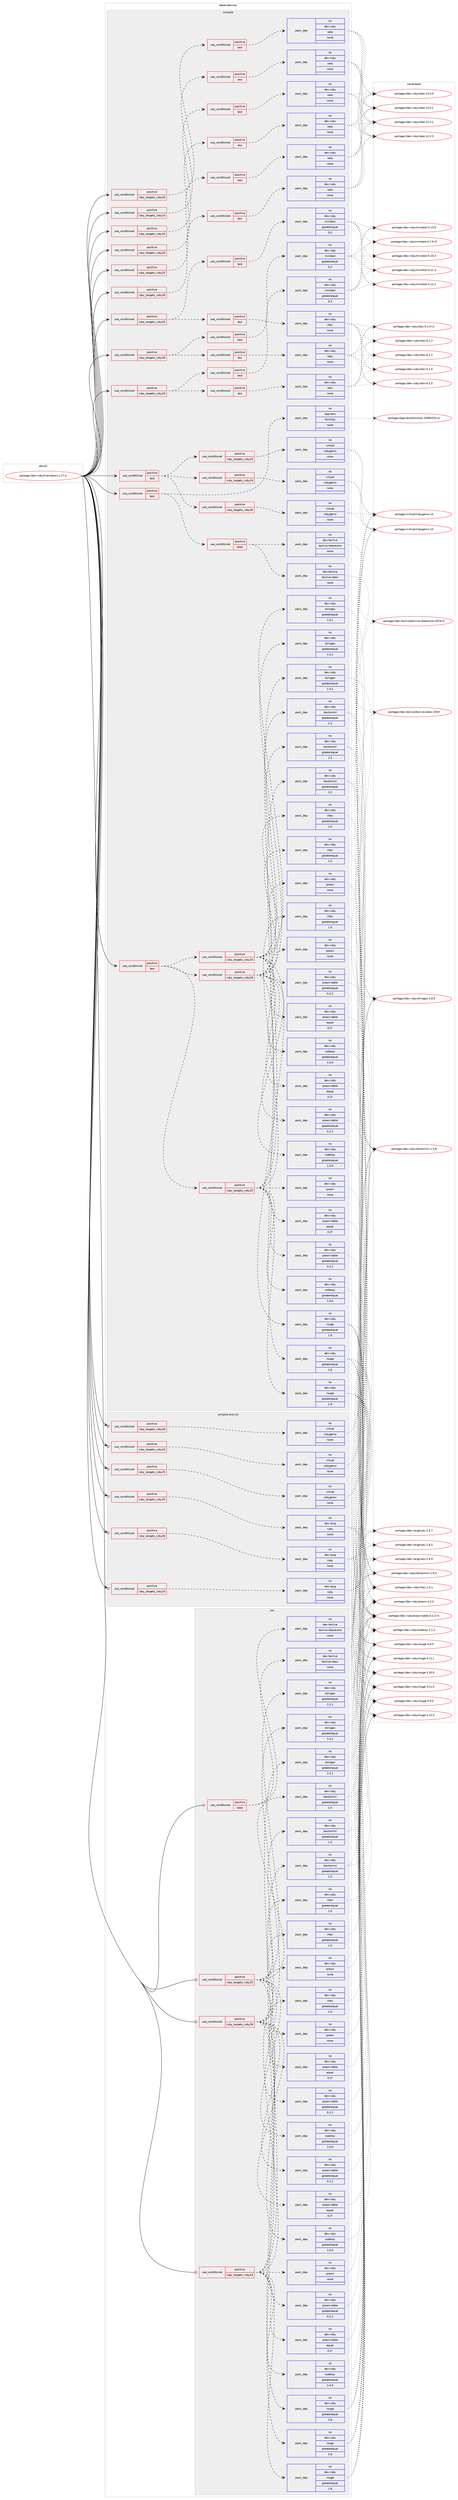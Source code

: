 digraph prolog {

# *************
# Graph options
# *************

newrank=true;
concentrate=true;
compound=true;
graph [rankdir=LR,fontname=Helvetica,fontsize=10,ranksep=1.5];#, ranksep=2.5, nodesep=0.2];
edge  [arrowhead=vee];
node  [fontname=Helvetica,fontsize=10];

# **********
# The ebuild
# **********

subgraph cluster_leftcol {
color=gray;
rank=same;
label=<<i>ebuild</i>>;
id [label="portage://dev-ruby/kramdown-1.17.0", color=red, width=4, href="../dev-ruby/kramdown-1.17.0.svg"];
}

# ****************
# The dependencies
# ****************

subgraph cluster_midcol {
color=gray;
label=<<i>dependencies</i>>;
subgraph cluster_compile {
fillcolor="#eeeeee";
style=filled;
label=<<i>compile</i>>;
subgraph cond54828 {
dependency226224 [label=<<TABLE BORDER="0" CELLBORDER="1" CELLSPACING="0" CELLPADDING="4"><TR><TD ROWSPAN="3" CELLPADDING="10">use_conditional</TD></TR><TR><TD>positive</TD></TR><TR><TD>ruby_targets_ruby24</TD></TR></TABLE>>, shape=none, color=red];
subgraph cond54829 {
dependency226225 [label=<<TABLE BORDER="0" CELLBORDER="1" CELLSPACING="0" CELLPADDING="4"><TR><TD ROWSPAN="3" CELLPADDING="10">use_conditional</TD></TR><TR><TD>positive</TD></TR><TR><TD>doc</TD></TR></TABLE>>, shape=none, color=red];
subgraph pack167896 {
dependency226226 [label=<<TABLE BORDER="0" CELLBORDER="1" CELLSPACING="0" CELLPADDING="4" WIDTH="220"><TR><TD ROWSPAN="6" CELLPADDING="30">pack_dep</TD></TR><TR><TD WIDTH="110">no</TD></TR><TR><TD>dev-ruby</TD></TR><TR><TD>rake</TD></TR><TR><TD>none</TD></TR><TR><TD></TD></TR></TABLE>>, shape=none, color=blue];
}
dependency226225:e -> dependency226226:w [weight=20,style="dashed",arrowhead="vee"];
}
dependency226224:e -> dependency226225:w [weight=20,style="dashed",arrowhead="vee"];
}
id:e -> dependency226224:w [weight=20,style="solid",arrowhead="vee"];
subgraph cond54830 {
dependency226227 [label=<<TABLE BORDER="0" CELLBORDER="1" CELLSPACING="0" CELLPADDING="4"><TR><TD ROWSPAN="3" CELLPADDING="10">use_conditional</TD></TR><TR><TD>positive</TD></TR><TR><TD>ruby_targets_ruby24</TD></TR></TABLE>>, shape=none, color=red];
subgraph cond54831 {
dependency226228 [label=<<TABLE BORDER="0" CELLBORDER="1" CELLSPACING="0" CELLPADDING="4"><TR><TD ROWSPAN="3" CELLPADDING="10">use_conditional</TD></TR><TR><TD>positive</TD></TR><TR><TD>doc</TD></TR></TABLE>>, shape=none, color=red];
subgraph pack167897 {
dependency226229 [label=<<TABLE BORDER="0" CELLBORDER="1" CELLSPACING="0" CELLPADDING="4" WIDTH="220"><TR><TD ROWSPAN="6" CELLPADDING="30">pack_dep</TD></TR><TR><TD WIDTH="110">no</TD></TR><TR><TD>dev-ruby</TD></TR><TR><TD>rdoc</TD></TR><TR><TD>none</TD></TR><TR><TD></TD></TR></TABLE>>, shape=none, color=blue];
}
dependency226228:e -> dependency226229:w [weight=20,style="dashed",arrowhead="vee"];
}
dependency226227:e -> dependency226228:w [weight=20,style="dashed",arrowhead="vee"];
subgraph cond54832 {
dependency226230 [label=<<TABLE BORDER="0" CELLBORDER="1" CELLSPACING="0" CELLPADDING="4"><TR><TD ROWSPAN="3" CELLPADDING="10">use_conditional</TD></TR><TR><TD>positive</TD></TR><TR><TD>test</TD></TR></TABLE>>, shape=none, color=red];
subgraph pack167898 {
dependency226231 [label=<<TABLE BORDER="0" CELLBORDER="1" CELLSPACING="0" CELLPADDING="4" WIDTH="220"><TR><TD ROWSPAN="6" CELLPADDING="30">pack_dep</TD></TR><TR><TD WIDTH="110">no</TD></TR><TR><TD>dev-ruby</TD></TR><TR><TD>minitest</TD></TR><TR><TD>greaterequal</TD></TR><TR><TD>5.0</TD></TR></TABLE>>, shape=none, color=blue];
}
dependency226230:e -> dependency226231:w [weight=20,style="dashed",arrowhead="vee"];
}
dependency226227:e -> dependency226230:w [weight=20,style="dashed",arrowhead="vee"];
}
id:e -> dependency226227:w [weight=20,style="solid",arrowhead="vee"];
subgraph cond54833 {
dependency226232 [label=<<TABLE BORDER="0" CELLBORDER="1" CELLSPACING="0" CELLPADDING="4"><TR><TD ROWSPAN="3" CELLPADDING="10">use_conditional</TD></TR><TR><TD>positive</TD></TR><TR><TD>ruby_targets_ruby24</TD></TR></TABLE>>, shape=none, color=red];
subgraph cond54834 {
dependency226233 [label=<<TABLE BORDER="0" CELLBORDER="1" CELLSPACING="0" CELLPADDING="4"><TR><TD ROWSPAN="3" CELLPADDING="10">use_conditional</TD></TR><TR><TD>positive</TD></TR><TR><TD>test</TD></TR></TABLE>>, shape=none, color=red];
subgraph pack167899 {
dependency226234 [label=<<TABLE BORDER="0" CELLBORDER="1" CELLSPACING="0" CELLPADDING="4" WIDTH="220"><TR><TD ROWSPAN="6" CELLPADDING="30">pack_dep</TD></TR><TR><TD WIDTH="110">no</TD></TR><TR><TD>dev-ruby</TD></TR><TR><TD>rake</TD></TR><TR><TD>none</TD></TR><TR><TD></TD></TR></TABLE>>, shape=none, color=blue];
}
dependency226233:e -> dependency226234:w [weight=20,style="dashed",arrowhead="vee"];
}
dependency226232:e -> dependency226233:w [weight=20,style="dashed",arrowhead="vee"];
}
id:e -> dependency226232:w [weight=20,style="solid",arrowhead="vee"];
subgraph cond54835 {
dependency226235 [label=<<TABLE BORDER="0" CELLBORDER="1" CELLSPACING="0" CELLPADDING="4"><TR><TD ROWSPAN="3" CELLPADDING="10">use_conditional</TD></TR><TR><TD>positive</TD></TR><TR><TD>ruby_targets_ruby25</TD></TR></TABLE>>, shape=none, color=red];
subgraph cond54836 {
dependency226236 [label=<<TABLE BORDER="0" CELLBORDER="1" CELLSPACING="0" CELLPADDING="4"><TR><TD ROWSPAN="3" CELLPADDING="10">use_conditional</TD></TR><TR><TD>positive</TD></TR><TR><TD>doc</TD></TR></TABLE>>, shape=none, color=red];
subgraph pack167900 {
dependency226237 [label=<<TABLE BORDER="0" CELLBORDER="1" CELLSPACING="0" CELLPADDING="4" WIDTH="220"><TR><TD ROWSPAN="6" CELLPADDING="30">pack_dep</TD></TR><TR><TD WIDTH="110">no</TD></TR><TR><TD>dev-ruby</TD></TR><TR><TD>rake</TD></TR><TR><TD>none</TD></TR><TR><TD></TD></TR></TABLE>>, shape=none, color=blue];
}
dependency226236:e -> dependency226237:w [weight=20,style="dashed",arrowhead="vee"];
}
dependency226235:e -> dependency226236:w [weight=20,style="dashed",arrowhead="vee"];
}
id:e -> dependency226235:w [weight=20,style="solid",arrowhead="vee"];
subgraph cond54837 {
dependency226238 [label=<<TABLE BORDER="0" CELLBORDER="1" CELLSPACING="0" CELLPADDING="4"><TR><TD ROWSPAN="3" CELLPADDING="10">use_conditional</TD></TR><TR><TD>positive</TD></TR><TR><TD>ruby_targets_ruby25</TD></TR></TABLE>>, shape=none, color=red];
subgraph cond54838 {
dependency226239 [label=<<TABLE BORDER="0" CELLBORDER="1" CELLSPACING="0" CELLPADDING="4"><TR><TD ROWSPAN="3" CELLPADDING="10">use_conditional</TD></TR><TR><TD>positive</TD></TR><TR><TD>doc</TD></TR></TABLE>>, shape=none, color=red];
subgraph pack167901 {
dependency226240 [label=<<TABLE BORDER="0" CELLBORDER="1" CELLSPACING="0" CELLPADDING="4" WIDTH="220"><TR><TD ROWSPAN="6" CELLPADDING="30">pack_dep</TD></TR><TR><TD WIDTH="110">no</TD></TR><TR><TD>dev-ruby</TD></TR><TR><TD>rdoc</TD></TR><TR><TD>none</TD></TR><TR><TD></TD></TR></TABLE>>, shape=none, color=blue];
}
dependency226239:e -> dependency226240:w [weight=20,style="dashed",arrowhead="vee"];
}
dependency226238:e -> dependency226239:w [weight=20,style="dashed",arrowhead="vee"];
subgraph cond54839 {
dependency226241 [label=<<TABLE BORDER="0" CELLBORDER="1" CELLSPACING="0" CELLPADDING="4"><TR><TD ROWSPAN="3" CELLPADDING="10">use_conditional</TD></TR><TR><TD>positive</TD></TR><TR><TD>test</TD></TR></TABLE>>, shape=none, color=red];
subgraph pack167902 {
dependency226242 [label=<<TABLE BORDER="0" CELLBORDER="1" CELLSPACING="0" CELLPADDING="4" WIDTH="220"><TR><TD ROWSPAN="6" CELLPADDING="30">pack_dep</TD></TR><TR><TD WIDTH="110">no</TD></TR><TR><TD>dev-ruby</TD></TR><TR><TD>minitest</TD></TR><TR><TD>greaterequal</TD></TR><TR><TD>5.0</TD></TR></TABLE>>, shape=none, color=blue];
}
dependency226241:e -> dependency226242:w [weight=20,style="dashed",arrowhead="vee"];
}
dependency226238:e -> dependency226241:w [weight=20,style="dashed",arrowhead="vee"];
}
id:e -> dependency226238:w [weight=20,style="solid",arrowhead="vee"];
subgraph cond54840 {
dependency226243 [label=<<TABLE BORDER="0" CELLBORDER="1" CELLSPACING="0" CELLPADDING="4"><TR><TD ROWSPAN="3" CELLPADDING="10">use_conditional</TD></TR><TR><TD>positive</TD></TR><TR><TD>ruby_targets_ruby25</TD></TR></TABLE>>, shape=none, color=red];
subgraph cond54841 {
dependency226244 [label=<<TABLE BORDER="0" CELLBORDER="1" CELLSPACING="0" CELLPADDING="4"><TR><TD ROWSPAN="3" CELLPADDING="10">use_conditional</TD></TR><TR><TD>positive</TD></TR><TR><TD>test</TD></TR></TABLE>>, shape=none, color=red];
subgraph pack167903 {
dependency226245 [label=<<TABLE BORDER="0" CELLBORDER="1" CELLSPACING="0" CELLPADDING="4" WIDTH="220"><TR><TD ROWSPAN="6" CELLPADDING="30">pack_dep</TD></TR><TR><TD WIDTH="110">no</TD></TR><TR><TD>dev-ruby</TD></TR><TR><TD>rake</TD></TR><TR><TD>none</TD></TR><TR><TD></TD></TR></TABLE>>, shape=none, color=blue];
}
dependency226244:e -> dependency226245:w [weight=20,style="dashed",arrowhead="vee"];
}
dependency226243:e -> dependency226244:w [weight=20,style="dashed",arrowhead="vee"];
}
id:e -> dependency226243:w [weight=20,style="solid",arrowhead="vee"];
subgraph cond54842 {
dependency226246 [label=<<TABLE BORDER="0" CELLBORDER="1" CELLSPACING="0" CELLPADDING="4"><TR><TD ROWSPAN="3" CELLPADDING="10">use_conditional</TD></TR><TR><TD>positive</TD></TR><TR><TD>ruby_targets_ruby26</TD></TR></TABLE>>, shape=none, color=red];
subgraph cond54843 {
dependency226247 [label=<<TABLE BORDER="0" CELLBORDER="1" CELLSPACING="0" CELLPADDING="4"><TR><TD ROWSPAN="3" CELLPADDING="10">use_conditional</TD></TR><TR><TD>positive</TD></TR><TR><TD>doc</TD></TR></TABLE>>, shape=none, color=red];
subgraph pack167904 {
dependency226248 [label=<<TABLE BORDER="0" CELLBORDER="1" CELLSPACING="0" CELLPADDING="4" WIDTH="220"><TR><TD ROWSPAN="6" CELLPADDING="30">pack_dep</TD></TR><TR><TD WIDTH="110">no</TD></TR><TR><TD>dev-ruby</TD></TR><TR><TD>rake</TD></TR><TR><TD>none</TD></TR><TR><TD></TD></TR></TABLE>>, shape=none, color=blue];
}
dependency226247:e -> dependency226248:w [weight=20,style="dashed",arrowhead="vee"];
}
dependency226246:e -> dependency226247:w [weight=20,style="dashed",arrowhead="vee"];
}
id:e -> dependency226246:w [weight=20,style="solid",arrowhead="vee"];
subgraph cond54844 {
dependency226249 [label=<<TABLE BORDER="0" CELLBORDER="1" CELLSPACING="0" CELLPADDING="4"><TR><TD ROWSPAN="3" CELLPADDING="10">use_conditional</TD></TR><TR><TD>positive</TD></TR><TR><TD>ruby_targets_ruby26</TD></TR></TABLE>>, shape=none, color=red];
subgraph cond54845 {
dependency226250 [label=<<TABLE BORDER="0" CELLBORDER="1" CELLSPACING="0" CELLPADDING="4"><TR><TD ROWSPAN="3" CELLPADDING="10">use_conditional</TD></TR><TR><TD>positive</TD></TR><TR><TD>doc</TD></TR></TABLE>>, shape=none, color=red];
subgraph pack167905 {
dependency226251 [label=<<TABLE BORDER="0" CELLBORDER="1" CELLSPACING="0" CELLPADDING="4" WIDTH="220"><TR><TD ROWSPAN="6" CELLPADDING="30">pack_dep</TD></TR><TR><TD WIDTH="110">no</TD></TR><TR><TD>dev-ruby</TD></TR><TR><TD>rdoc</TD></TR><TR><TD>none</TD></TR><TR><TD></TD></TR></TABLE>>, shape=none, color=blue];
}
dependency226250:e -> dependency226251:w [weight=20,style="dashed",arrowhead="vee"];
}
dependency226249:e -> dependency226250:w [weight=20,style="dashed",arrowhead="vee"];
subgraph cond54846 {
dependency226252 [label=<<TABLE BORDER="0" CELLBORDER="1" CELLSPACING="0" CELLPADDING="4"><TR><TD ROWSPAN="3" CELLPADDING="10">use_conditional</TD></TR><TR><TD>positive</TD></TR><TR><TD>test</TD></TR></TABLE>>, shape=none, color=red];
subgraph pack167906 {
dependency226253 [label=<<TABLE BORDER="0" CELLBORDER="1" CELLSPACING="0" CELLPADDING="4" WIDTH="220"><TR><TD ROWSPAN="6" CELLPADDING="30">pack_dep</TD></TR><TR><TD WIDTH="110">no</TD></TR><TR><TD>dev-ruby</TD></TR><TR><TD>minitest</TD></TR><TR><TD>greaterequal</TD></TR><TR><TD>5.0</TD></TR></TABLE>>, shape=none, color=blue];
}
dependency226252:e -> dependency226253:w [weight=20,style="dashed",arrowhead="vee"];
}
dependency226249:e -> dependency226252:w [weight=20,style="dashed",arrowhead="vee"];
}
id:e -> dependency226249:w [weight=20,style="solid",arrowhead="vee"];
subgraph cond54847 {
dependency226254 [label=<<TABLE BORDER="0" CELLBORDER="1" CELLSPACING="0" CELLPADDING="4"><TR><TD ROWSPAN="3" CELLPADDING="10">use_conditional</TD></TR><TR><TD>positive</TD></TR><TR><TD>ruby_targets_ruby26</TD></TR></TABLE>>, shape=none, color=red];
subgraph cond54848 {
dependency226255 [label=<<TABLE BORDER="0" CELLBORDER="1" CELLSPACING="0" CELLPADDING="4"><TR><TD ROWSPAN="3" CELLPADDING="10">use_conditional</TD></TR><TR><TD>positive</TD></TR><TR><TD>test</TD></TR></TABLE>>, shape=none, color=red];
subgraph pack167907 {
dependency226256 [label=<<TABLE BORDER="0" CELLBORDER="1" CELLSPACING="0" CELLPADDING="4" WIDTH="220"><TR><TD ROWSPAN="6" CELLPADDING="30">pack_dep</TD></TR><TR><TD WIDTH="110">no</TD></TR><TR><TD>dev-ruby</TD></TR><TR><TD>rake</TD></TR><TR><TD>none</TD></TR><TR><TD></TD></TR></TABLE>>, shape=none, color=blue];
}
dependency226255:e -> dependency226256:w [weight=20,style="dashed",arrowhead="vee"];
}
dependency226254:e -> dependency226255:w [weight=20,style="dashed",arrowhead="vee"];
}
id:e -> dependency226254:w [weight=20,style="solid",arrowhead="vee"];
subgraph cond54849 {
dependency226257 [label=<<TABLE BORDER="0" CELLBORDER="1" CELLSPACING="0" CELLPADDING="4"><TR><TD ROWSPAN="3" CELLPADDING="10">use_conditional</TD></TR><TR><TD>positive</TD></TR><TR><TD>test</TD></TR></TABLE>>, shape=none, color=red];
subgraph cond54850 {
dependency226258 [label=<<TABLE BORDER="0" CELLBORDER="1" CELLSPACING="0" CELLPADDING="4"><TR><TD ROWSPAN="3" CELLPADDING="10">use_conditional</TD></TR><TR><TD>positive</TD></TR><TR><TD>latex</TD></TR></TABLE>>, shape=none, color=red];
subgraph pack167908 {
dependency226259 [label=<<TABLE BORDER="0" CELLBORDER="1" CELLSPACING="0" CELLPADDING="4" WIDTH="220"><TR><TD ROWSPAN="6" CELLPADDING="30">pack_dep</TD></TR><TR><TD WIDTH="110">no</TD></TR><TR><TD>dev-texlive</TD></TR><TR><TD>texlive-latex</TD></TR><TR><TD>none</TD></TR><TR><TD></TD></TR></TABLE>>, shape=none, color=blue];
}
dependency226258:e -> dependency226259:w [weight=20,style="dashed",arrowhead="vee"];
subgraph pack167909 {
dependency226260 [label=<<TABLE BORDER="0" CELLBORDER="1" CELLSPACING="0" CELLPADDING="4" WIDTH="220"><TR><TD ROWSPAN="6" CELLPADDING="30">pack_dep</TD></TR><TR><TD WIDTH="110">no</TD></TR><TR><TD>dev-texlive</TD></TR><TR><TD>texlive-latexextra</TD></TR><TR><TD>none</TD></TR><TR><TD></TD></TR></TABLE>>, shape=none, color=blue];
}
dependency226258:e -> dependency226260:w [weight=20,style="dashed",arrowhead="vee"];
}
dependency226257:e -> dependency226258:w [weight=20,style="dashed",arrowhead="vee"];
subgraph pack167910 {
dependency226261 [label=<<TABLE BORDER="0" CELLBORDER="1" CELLSPACING="0" CELLPADDING="4" WIDTH="220"><TR><TD ROWSPAN="6" CELLPADDING="30">pack_dep</TD></TR><TR><TD WIDTH="110">no</TD></TR><TR><TD>app-text</TD></TR><TR><TD>htmltidy</TD></TR><TR><TD>none</TD></TR><TR><TD></TD></TR></TABLE>>, shape=none, color=blue];
}
dependency226257:e -> dependency226261:w [weight=20,style="dashed",arrowhead="vee"];
}
id:e -> dependency226257:w [weight=20,style="solid",arrowhead="vee"];
subgraph cond54851 {
dependency226262 [label=<<TABLE BORDER="0" CELLBORDER="1" CELLSPACING="0" CELLPADDING="4"><TR><TD ROWSPAN="3" CELLPADDING="10">use_conditional</TD></TR><TR><TD>positive</TD></TR><TR><TD>test</TD></TR></TABLE>>, shape=none, color=red];
subgraph cond54852 {
dependency226263 [label=<<TABLE BORDER="0" CELLBORDER="1" CELLSPACING="0" CELLPADDING="4"><TR><TD ROWSPAN="3" CELLPADDING="10">use_conditional</TD></TR><TR><TD>positive</TD></TR><TR><TD>ruby_targets_ruby24</TD></TR></TABLE>>, shape=none, color=red];
subgraph pack167911 {
dependency226264 [label=<<TABLE BORDER="0" CELLBORDER="1" CELLSPACING="0" CELLPADDING="4" WIDTH="220"><TR><TD ROWSPAN="6" CELLPADDING="30">pack_dep</TD></TR><TR><TD WIDTH="110">no</TD></TR><TR><TD>dev-ruby</TD></TR><TR><TD>prawn</TD></TR><TR><TD>none</TD></TR><TR><TD></TD></TR></TABLE>>, shape=none, color=blue];
}
dependency226263:e -> dependency226264:w [weight=20,style="dashed",arrowhead="vee"];
subgraph pack167912 {
dependency226265 [label=<<TABLE BORDER="0" CELLBORDER="1" CELLSPACING="0" CELLPADDING="4" WIDTH="220"><TR><TD ROWSPAN="6" CELLPADDING="30">pack_dep</TD></TR><TR><TD WIDTH="110">no</TD></TR><TR><TD>dev-ruby</TD></TR><TR><TD>prawn-table</TD></TR><TR><TD>greaterequal</TD></TR><TR><TD>0.2.2</TD></TR></TABLE>>, shape=none, color=blue];
}
dependency226263:e -> dependency226265:w [weight=20,style="dashed",arrowhead="vee"];
subgraph pack167913 {
dependency226266 [label=<<TABLE BORDER="0" CELLBORDER="1" CELLSPACING="0" CELLPADDING="4" WIDTH="220"><TR><TD ROWSPAN="6" CELLPADDING="30">pack_dep</TD></TR><TR><TD WIDTH="110">no</TD></TR><TR><TD>dev-ruby</TD></TR><TR><TD>prawn-table</TD></TR><TR><TD>equal</TD></TR><TR><TD>0.2*</TD></TR></TABLE>>, shape=none, color=blue];
}
dependency226263:e -> dependency226266:w [weight=20,style="dashed",arrowhead="vee"];
subgraph pack167914 {
dependency226267 [label=<<TABLE BORDER="0" CELLBORDER="1" CELLSPACING="0" CELLPADDING="4" WIDTH="220"><TR><TD ROWSPAN="6" CELLPADDING="30">pack_dep</TD></TR><TR><TD WIDTH="110">no</TD></TR><TR><TD>dev-ruby</TD></TR><TR><TD>rouge</TD></TR><TR><TD>greaterequal</TD></TR><TR><TD>1.8</TD></TR></TABLE>>, shape=none, color=blue];
}
dependency226263:e -> dependency226267:w [weight=20,style="dashed",arrowhead="vee"];
subgraph pack167915 {
dependency226268 [label=<<TABLE BORDER="0" CELLBORDER="1" CELLSPACING="0" CELLPADDING="4" WIDTH="220"><TR><TD ROWSPAN="6" CELLPADDING="30">pack_dep</TD></TR><TR><TD WIDTH="110">no</TD></TR><TR><TD>dev-ruby</TD></TR><TR><TD>itextomml</TD></TR><TR><TD>greaterequal</TD></TR><TR><TD>1.5</TD></TR></TABLE>>, shape=none, color=blue];
}
dependency226263:e -> dependency226268:w [weight=20,style="dashed",arrowhead="vee"];
subgraph pack167916 {
dependency226269 [label=<<TABLE BORDER="0" CELLBORDER="1" CELLSPACING="0" CELLPADDING="4" WIDTH="220"><TR><TD ROWSPAN="6" CELLPADDING="30">pack_dep</TD></TR><TR><TD WIDTH="110">no</TD></TR><TR><TD>dev-ruby</TD></TR><TR><TD>coderay</TD></TR><TR><TD>greaterequal</TD></TR><TR><TD>1.0.0</TD></TR></TABLE>>, shape=none, color=blue];
}
dependency226263:e -> dependency226269:w [weight=20,style="dashed",arrowhead="vee"];
subgraph pack167917 {
dependency226270 [label=<<TABLE BORDER="0" CELLBORDER="1" CELLSPACING="0" CELLPADDING="4" WIDTH="220"><TR><TD ROWSPAN="6" CELLPADDING="30">pack_dep</TD></TR><TR><TD WIDTH="110">no</TD></TR><TR><TD>dev-ruby</TD></TR><TR><TD>ritex</TD></TR><TR><TD>greaterequal</TD></TR><TR><TD>1.0</TD></TR></TABLE>>, shape=none, color=blue];
}
dependency226263:e -> dependency226270:w [weight=20,style="dashed",arrowhead="vee"];
subgraph pack167918 {
dependency226271 [label=<<TABLE BORDER="0" CELLBORDER="1" CELLSPACING="0" CELLPADDING="4" WIDTH="220"><TR><TD ROWSPAN="6" CELLPADDING="30">pack_dep</TD></TR><TR><TD WIDTH="110">no</TD></TR><TR><TD>dev-ruby</TD></TR><TR><TD>stringex</TD></TR><TR><TD>greaterequal</TD></TR><TR><TD>1.5.1</TD></TR></TABLE>>, shape=none, color=blue];
}
dependency226263:e -> dependency226271:w [weight=20,style="dashed",arrowhead="vee"];
}
dependency226262:e -> dependency226263:w [weight=20,style="dashed",arrowhead="vee"];
subgraph cond54853 {
dependency226272 [label=<<TABLE BORDER="0" CELLBORDER="1" CELLSPACING="0" CELLPADDING="4"><TR><TD ROWSPAN="3" CELLPADDING="10">use_conditional</TD></TR><TR><TD>positive</TD></TR><TR><TD>ruby_targets_ruby25</TD></TR></TABLE>>, shape=none, color=red];
subgraph pack167919 {
dependency226273 [label=<<TABLE BORDER="0" CELLBORDER="1" CELLSPACING="0" CELLPADDING="4" WIDTH="220"><TR><TD ROWSPAN="6" CELLPADDING="30">pack_dep</TD></TR><TR><TD WIDTH="110">no</TD></TR><TR><TD>dev-ruby</TD></TR><TR><TD>prawn</TD></TR><TR><TD>none</TD></TR><TR><TD></TD></TR></TABLE>>, shape=none, color=blue];
}
dependency226272:e -> dependency226273:w [weight=20,style="dashed",arrowhead="vee"];
subgraph pack167920 {
dependency226274 [label=<<TABLE BORDER="0" CELLBORDER="1" CELLSPACING="0" CELLPADDING="4" WIDTH="220"><TR><TD ROWSPAN="6" CELLPADDING="30">pack_dep</TD></TR><TR><TD WIDTH="110">no</TD></TR><TR><TD>dev-ruby</TD></TR><TR><TD>prawn-table</TD></TR><TR><TD>greaterequal</TD></TR><TR><TD>0.2.2</TD></TR></TABLE>>, shape=none, color=blue];
}
dependency226272:e -> dependency226274:w [weight=20,style="dashed",arrowhead="vee"];
subgraph pack167921 {
dependency226275 [label=<<TABLE BORDER="0" CELLBORDER="1" CELLSPACING="0" CELLPADDING="4" WIDTH="220"><TR><TD ROWSPAN="6" CELLPADDING="30">pack_dep</TD></TR><TR><TD WIDTH="110">no</TD></TR><TR><TD>dev-ruby</TD></TR><TR><TD>prawn-table</TD></TR><TR><TD>equal</TD></TR><TR><TD>0.2*</TD></TR></TABLE>>, shape=none, color=blue];
}
dependency226272:e -> dependency226275:w [weight=20,style="dashed",arrowhead="vee"];
subgraph pack167922 {
dependency226276 [label=<<TABLE BORDER="0" CELLBORDER="1" CELLSPACING="0" CELLPADDING="4" WIDTH="220"><TR><TD ROWSPAN="6" CELLPADDING="30">pack_dep</TD></TR><TR><TD WIDTH="110">no</TD></TR><TR><TD>dev-ruby</TD></TR><TR><TD>rouge</TD></TR><TR><TD>greaterequal</TD></TR><TR><TD>1.8</TD></TR></TABLE>>, shape=none, color=blue];
}
dependency226272:e -> dependency226276:w [weight=20,style="dashed",arrowhead="vee"];
subgraph pack167923 {
dependency226277 [label=<<TABLE BORDER="0" CELLBORDER="1" CELLSPACING="0" CELLPADDING="4" WIDTH="220"><TR><TD ROWSPAN="6" CELLPADDING="30">pack_dep</TD></TR><TR><TD WIDTH="110">no</TD></TR><TR><TD>dev-ruby</TD></TR><TR><TD>itextomml</TD></TR><TR><TD>greaterequal</TD></TR><TR><TD>1.5</TD></TR></TABLE>>, shape=none, color=blue];
}
dependency226272:e -> dependency226277:w [weight=20,style="dashed",arrowhead="vee"];
subgraph pack167924 {
dependency226278 [label=<<TABLE BORDER="0" CELLBORDER="1" CELLSPACING="0" CELLPADDING="4" WIDTH="220"><TR><TD ROWSPAN="6" CELLPADDING="30">pack_dep</TD></TR><TR><TD WIDTH="110">no</TD></TR><TR><TD>dev-ruby</TD></TR><TR><TD>coderay</TD></TR><TR><TD>greaterequal</TD></TR><TR><TD>1.0.0</TD></TR></TABLE>>, shape=none, color=blue];
}
dependency226272:e -> dependency226278:w [weight=20,style="dashed",arrowhead="vee"];
subgraph pack167925 {
dependency226279 [label=<<TABLE BORDER="0" CELLBORDER="1" CELLSPACING="0" CELLPADDING="4" WIDTH="220"><TR><TD ROWSPAN="6" CELLPADDING="30">pack_dep</TD></TR><TR><TD WIDTH="110">no</TD></TR><TR><TD>dev-ruby</TD></TR><TR><TD>ritex</TD></TR><TR><TD>greaterequal</TD></TR><TR><TD>1.0</TD></TR></TABLE>>, shape=none, color=blue];
}
dependency226272:e -> dependency226279:w [weight=20,style="dashed",arrowhead="vee"];
subgraph pack167926 {
dependency226280 [label=<<TABLE BORDER="0" CELLBORDER="1" CELLSPACING="0" CELLPADDING="4" WIDTH="220"><TR><TD ROWSPAN="6" CELLPADDING="30">pack_dep</TD></TR><TR><TD WIDTH="110">no</TD></TR><TR><TD>dev-ruby</TD></TR><TR><TD>stringex</TD></TR><TR><TD>greaterequal</TD></TR><TR><TD>1.5.1</TD></TR></TABLE>>, shape=none, color=blue];
}
dependency226272:e -> dependency226280:w [weight=20,style="dashed",arrowhead="vee"];
}
dependency226262:e -> dependency226272:w [weight=20,style="dashed",arrowhead="vee"];
subgraph cond54854 {
dependency226281 [label=<<TABLE BORDER="0" CELLBORDER="1" CELLSPACING="0" CELLPADDING="4"><TR><TD ROWSPAN="3" CELLPADDING="10">use_conditional</TD></TR><TR><TD>positive</TD></TR><TR><TD>ruby_targets_ruby26</TD></TR></TABLE>>, shape=none, color=red];
subgraph pack167927 {
dependency226282 [label=<<TABLE BORDER="0" CELLBORDER="1" CELLSPACING="0" CELLPADDING="4" WIDTH="220"><TR><TD ROWSPAN="6" CELLPADDING="30">pack_dep</TD></TR><TR><TD WIDTH="110">no</TD></TR><TR><TD>dev-ruby</TD></TR><TR><TD>prawn</TD></TR><TR><TD>none</TD></TR><TR><TD></TD></TR></TABLE>>, shape=none, color=blue];
}
dependency226281:e -> dependency226282:w [weight=20,style="dashed",arrowhead="vee"];
subgraph pack167928 {
dependency226283 [label=<<TABLE BORDER="0" CELLBORDER="1" CELLSPACING="0" CELLPADDING="4" WIDTH="220"><TR><TD ROWSPAN="6" CELLPADDING="30">pack_dep</TD></TR><TR><TD WIDTH="110">no</TD></TR><TR><TD>dev-ruby</TD></TR><TR><TD>prawn-table</TD></TR><TR><TD>greaterequal</TD></TR><TR><TD>0.2.2</TD></TR></TABLE>>, shape=none, color=blue];
}
dependency226281:e -> dependency226283:w [weight=20,style="dashed",arrowhead="vee"];
subgraph pack167929 {
dependency226284 [label=<<TABLE BORDER="0" CELLBORDER="1" CELLSPACING="0" CELLPADDING="4" WIDTH="220"><TR><TD ROWSPAN="6" CELLPADDING="30">pack_dep</TD></TR><TR><TD WIDTH="110">no</TD></TR><TR><TD>dev-ruby</TD></TR><TR><TD>prawn-table</TD></TR><TR><TD>equal</TD></TR><TR><TD>0.2*</TD></TR></TABLE>>, shape=none, color=blue];
}
dependency226281:e -> dependency226284:w [weight=20,style="dashed",arrowhead="vee"];
subgraph pack167930 {
dependency226285 [label=<<TABLE BORDER="0" CELLBORDER="1" CELLSPACING="0" CELLPADDING="4" WIDTH="220"><TR><TD ROWSPAN="6" CELLPADDING="30">pack_dep</TD></TR><TR><TD WIDTH="110">no</TD></TR><TR><TD>dev-ruby</TD></TR><TR><TD>rouge</TD></TR><TR><TD>greaterequal</TD></TR><TR><TD>1.8</TD></TR></TABLE>>, shape=none, color=blue];
}
dependency226281:e -> dependency226285:w [weight=20,style="dashed",arrowhead="vee"];
subgraph pack167931 {
dependency226286 [label=<<TABLE BORDER="0" CELLBORDER="1" CELLSPACING="0" CELLPADDING="4" WIDTH="220"><TR><TD ROWSPAN="6" CELLPADDING="30">pack_dep</TD></TR><TR><TD WIDTH="110">no</TD></TR><TR><TD>dev-ruby</TD></TR><TR><TD>itextomml</TD></TR><TR><TD>greaterequal</TD></TR><TR><TD>1.5</TD></TR></TABLE>>, shape=none, color=blue];
}
dependency226281:e -> dependency226286:w [weight=20,style="dashed",arrowhead="vee"];
subgraph pack167932 {
dependency226287 [label=<<TABLE BORDER="0" CELLBORDER="1" CELLSPACING="0" CELLPADDING="4" WIDTH="220"><TR><TD ROWSPAN="6" CELLPADDING="30">pack_dep</TD></TR><TR><TD WIDTH="110">no</TD></TR><TR><TD>dev-ruby</TD></TR><TR><TD>coderay</TD></TR><TR><TD>greaterequal</TD></TR><TR><TD>1.0.0</TD></TR></TABLE>>, shape=none, color=blue];
}
dependency226281:e -> dependency226287:w [weight=20,style="dashed",arrowhead="vee"];
subgraph pack167933 {
dependency226288 [label=<<TABLE BORDER="0" CELLBORDER="1" CELLSPACING="0" CELLPADDING="4" WIDTH="220"><TR><TD ROWSPAN="6" CELLPADDING="30">pack_dep</TD></TR><TR><TD WIDTH="110">no</TD></TR><TR><TD>dev-ruby</TD></TR><TR><TD>ritex</TD></TR><TR><TD>greaterequal</TD></TR><TR><TD>1.0</TD></TR></TABLE>>, shape=none, color=blue];
}
dependency226281:e -> dependency226288:w [weight=20,style="dashed",arrowhead="vee"];
subgraph pack167934 {
dependency226289 [label=<<TABLE BORDER="0" CELLBORDER="1" CELLSPACING="0" CELLPADDING="4" WIDTH="220"><TR><TD ROWSPAN="6" CELLPADDING="30">pack_dep</TD></TR><TR><TD WIDTH="110">no</TD></TR><TR><TD>dev-ruby</TD></TR><TR><TD>stringex</TD></TR><TR><TD>greaterequal</TD></TR><TR><TD>1.5.1</TD></TR></TABLE>>, shape=none, color=blue];
}
dependency226281:e -> dependency226289:w [weight=20,style="dashed",arrowhead="vee"];
}
dependency226262:e -> dependency226281:w [weight=20,style="dashed",arrowhead="vee"];
}
id:e -> dependency226262:w [weight=20,style="solid",arrowhead="vee"];
subgraph cond54855 {
dependency226290 [label=<<TABLE BORDER="0" CELLBORDER="1" CELLSPACING="0" CELLPADDING="4"><TR><TD ROWSPAN="3" CELLPADDING="10">use_conditional</TD></TR><TR><TD>positive</TD></TR><TR><TD>test</TD></TR></TABLE>>, shape=none, color=red];
subgraph cond54856 {
dependency226291 [label=<<TABLE BORDER="0" CELLBORDER="1" CELLSPACING="0" CELLPADDING="4"><TR><TD ROWSPAN="3" CELLPADDING="10">use_conditional</TD></TR><TR><TD>positive</TD></TR><TR><TD>ruby_targets_ruby24</TD></TR></TABLE>>, shape=none, color=red];
subgraph pack167935 {
dependency226292 [label=<<TABLE BORDER="0" CELLBORDER="1" CELLSPACING="0" CELLPADDING="4" WIDTH="220"><TR><TD ROWSPAN="6" CELLPADDING="30">pack_dep</TD></TR><TR><TD WIDTH="110">no</TD></TR><TR><TD>virtual</TD></TR><TR><TD>rubygems</TD></TR><TR><TD>none</TD></TR><TR><TD></TD></TR></TABLE>>, shape=none, color=blue];
}
dependency226291:e -> dependency226292:w [weight=20,style="dashed",arrowhead="vee"];
}
dependency226290:e -> dependency226291:w [weight=20,style="dashed",arrowhead="vee"];
subgraph cond54857 {
dependency226293 [label=<<TABLE BORDER="0" CELLBORDER="1" CELLSPACING="0" CELLPADDING="4"><TR><TD ROWSPAN="3" CELLPADDING="10">use_conditional</TD></TR><TR><TD>positive</TD></TR><TR><TD>ruby_targets_ruby25</TD></TR></TABLE>>, shape=none, color=red];
subgraph pack167936 {
dependency226294 [label=<<TABLE BORDER="0" CELLBORDER="1" CELLSPACING="0" CELLPADDING="4" WIDTH="220"><TR><TD ROWSPAN="6" CELLPADDING="30">pack_dep</TD></TR><TR><TD WIDTH="110">no</TD></TR><TR><TD>virtual</TD></TR><TR><TD>rubygems</TD></TR><TR><TD>none</TD></TR><TR><TD></TD></TR></TABLE>>, shape=none, color=blue];
}
dependency226293:e -> dependency226294:w [weight=20,style="dashed",arrowhead="vee"];
}
dependency226290:e -> dependency226293:w [weight=20,style="dashed",arrowhead="vee"];
subgraph cond54858 {
dependency226295 [label=<<TABLE BORDER="0" CELLBORDER="1" CELLSPACING="0" CELLPADDING="4"><TR><TD ROWSPAN="3" CELLPADDING="10">use_conditional</TD></TR><TR><TD>positive</TD></TR><TR><TD>ruby_targets_ruby26</TD></TR></TABLE>>, shape=none, color=red];
subgraph pack167937 {
dependency226296 [label=<<TABLE BORDER="0" CELLBORDER="1" CELLSPACING="0" CELLPADDING="4" WIDTH="220"><TR><TD ROWSPAN="6" CELLPADDING="30">pack_dep</TD></TR><TR><TD WIDTH="110">no</TD></TR><TR><TD>virtual</TD></TR><TR><TD>rubygems</TD></TR><TR><TD>none</TD></TR><TR><TD></TD></TR></TABLE>>, shape=none, color=blue];
}
dependency226295:e -> dependency226296:w [weight=20,style="dashed",arrowhead="vee"];
}
dependency226290:e -> dependency226295:w [weight=20,style="dashed",arrowhead="vee"];
}
id:e -> dependency226290:w [weight=20,style="solid",arrowhead="vee"];
}
subgraph cluster_compileandrun {
fillcolor="#eeeeee";
style=filled;
label=<<i>compile and run</i>>;
subgraph cond54859 {
dependency226297 [label=<<TABLE BORDER="0" CELLBORDER="1" CELLSPACING="0" CELLPADDING="4"><TR><TD ROWSPAN="3" CELLPADDING="10">use_conditional</TD></TR><TR><TD>positive</TD></TR><TR><TD>ruby_targets_ruby24</TD></TR></TABLE>>, shape=none, color=red];
subgraph pack167938 {
dependency226298 [label=<<TABLE BORDER="0" CELLBORDER="1" CELLSPACING="0" CELLPADDING="4" WIDTH="220"><TR><TD ROWSPAN="6" CELLPADDING="30">pack_dep</TD></TR><TR><TD WIDTH="110">no</TD></TR><TR><TD>dev-lang</TD></TR><TR><TD>ruby</TD></TR><TR><TD>none</TD></TR><TR><TD></TD></TR></TABLE>>, shape=none, color=blue];
}
dependency226297:e -> dependency226298:w [weight=20,style="dashed",arrowhead="vee"];
}
id:e -> dependency226297:w [weight=20,style="solid",arrowhead="odotvee"];
subgraph cond54860 {
dependency226299 [label=<<TABLE BORDER="0" CELLBORDER="1" CELLSPACING="0" CELLPADDING="4"><TR><TD ROWSPAN="3" CELLPADDING="10">use_conditional</TD></TR><TR><TD>positive</TD></TR><TR><TD>ruby_targets_ruby24</TD></TR></TABLE>>, shape=none, color=red];
subgraph pack167939 {
dependency226300 [label=<<TABLE BORDER="0" CELLBORDER="1" CELLSPACING="0" CELLPADDING="4" WIDTH="220"><TR><TD ROWSPAN="6" CELLPADDING="30">pack_dep</TD></TR><TR><TD WIDTH="110">no</TD></TR><TR><TD>virtual</TD></TR><TR><TD>rubygems</TD></TR><TR><TD>none</TD></TR><TR><TD></TD></TR></TABLE>>, shape=none, color=blue];
}
dependency226299:e -> dependency226300:w [weight=20,style="dashed",arrowhead="vee"];
}
id:e -> dependency226299:w [weight=20,style="solid",arrowhead="odotvee"];
subgraph cond54861 {
dependency226301 [label=<<TABLE BORDER="0" CELLBORDER="1" CELLSPACING="0" CELLPADDING="4"><TR><TD ROWSPAN="3" CELLPADDING="10">use_conditional</TD></TR><TR><TD>positive</TD></TR><TR><TD>ruby_targets_ruby25</TD></TR></TABLE>>, shape=none, color=red];
subgraph pack167940 {
dependency226302 [label=<<TABLE BORDER="0" CELLBORDER="1" CELLSPACING="0" CELLPADDING="4" WIDTH="220"><TR><TD ROWSPAN="6" CELLPADDING="30">pack_dep</TD></TR><TR><TD WIDTH="110">no</TD></TR><TR><TD>dev-lang</TD></TR><TR><TD>ruby</TD></TR><TR><TD>none</TD></TR><TR><TD></TD></TR></TABLE>>, shape=none, color=blue];
}
dependency226301:e -> dependency226302:w [weight=20,style="dashed",arrowhead="vee"];
}
id:e -> dependency226301:w [weight=20,style="solid",arrowhead="odotvee"];
subgraph cond54862 {
dependency226303 [label=<<TABLE BORDER="0" CELLBORDER="1" CELLSPACING="0" CELLPADDING="4"><TR><TD ROWSPAN="3" CELLPADDING="10">use_conditional</TD></TR><TR><TD>positive</TD></TR><TR><TD>ruby_targets_ruby25</TD></TR></TABLE>>, shape=none, color=red];
subgraph pack167941 {
dependency226304 [label=<<TABLE BORDER="0" CELLBORDER="1" CELLSPACING="0" CELLPADDING="4" WIDTH="220"><TR><TD ROWSPAN="6" CELLPADDING="30">pack_dep</TD></TR><TR><TD WIDTH="110">no</TD></TR><TR><TD>virtual</TD></TR><TR><TD>rubygems</TD></TR><TR><TD>none</TD></TR><TR><TD></TD></TR></TABLE>>, shape=none, color=blue];
}
dependency226303:e -> dependency226304:w [weight=20,style="dashed",arrowhead="vee"];
}
id:e -> dependency226303:w [weight=20,style="solid",arrowhead="odotvee"];
subgraph cond54863 {
dependency226305 [label=<<TABLE BORDER="0" CELLBORDER="1" CELLSPACING="0" CELLPADDING="4"><TR><TD ROWSPAN="3" CELLPADDING="10">use_conditional</TD></TR><TR><TD>positive</TD></TR><TR><TD>ruby_targets_ruby26</TD></TR></TABLE>>, shape=none, color=red];
subgraph pack167942 {
dependency226306 [label=<<TABLE BORDER="0" CELLBORDER="1" CELLSPACING="0" CELLPADDING="4" WIDTH="220"><TR><TD ROWSPAN="6" CELLPADDING="30">pack_dep</TD></TR><TR><TD WIDTH="110">no</TD></TR><TR><TD>dev-lang</TD></TR><TR><TD>ruby</TD></TR><TR><TD>none</TD></TR><TR><TD></TD></TR></TABLE>>, shape=none, color=blue];
}
dependency226305:e -> dependency226306:w [weight=20,style="dashed",arrowhead="vee"];
}
id:e -> dependency226305:w [weight=20,style="solid",arrowhead="odotvee"];
subgraph cond54864 {
dependency226307 [label=<<TABLE BORDER="0" CELLBORDER="1" CELLSPACING="0" CELLPADDING="4"><TR><TD ROWSPAN="3" CELLPADDING="10">use_conditional</TD></TR><TR><TD>positive</TD></TR><TR><TD>ruby_targets_ruby26</TD></TR></TABLE>>, shape=none, color=red];
subgraph pack167943 {
dependency226308 [label=<<TABLE BORDER="0" CELLBORDER="1" CELLSPACING="0" CELLPADDING="4" WIDTH="220"><TR><TD ROWSPAN="6" CELLPADDING="30">pack_dep</TD></TR><TR><TD WIDTH="110">no</TD></TR><TR><TD>virtual</TD></TR><TR><TD>rubygems</TD></TR><TR><TD>none</TD></TR><TR><TD></TD></TR></TABLE>>, shape=none, color=blue];
}
dependency226307:e -> dependency226308:w [weight=20,style="dashed",arrowhead="vee"];
}
id:e -> dependency226307:w [weight=20,style="solid",arrowhead="odotvee"];
}
subgraph cluster_run {
fillcolor="#eeeeee";
style=filled;
label=<<i>run</i>>;
subgraph cond54865 {
dependency226309 [label=<<TABLE BORDER="0" CELLBORDER="1" CELLSPACING="0" CELLPADDING="4"><TR><TD ROWSPAN="3" CELLPADDING="10">use_conditional</TD></TR><TR><TD>positive</TD></TR><TR><TD>latex</TD></TR></TABLE>>, shape=none, color=red];
subgraph pack167944 {
dependency226310 [label=<<TABLE BORDER="0" CELLBORDER="1" CELLSPACING="0" CELLPADDING="4" WIDTH="220"><TR><TD ROWSPAN="6" CELLPADDING="30">pack_dep</TD></TR><TR><TD WIDTH="110">no</TD></TR><TR><TD>dev-texlive</TD></TR><TR><TD>texlive-latex</TD></TR><TR><TD>none</TD></TR><TR><TD></TD></TR></TABLE>>, shape=none, color=blue];
}
dependency226309:e -> dependency226310:w [weight=20,style="dashed",arrowhead="vee"];
subgraph pack167945 {
dependency226311 [label=<<TABLE BORDER="0" CELLBORDER="1" CELLSPACING="0" CELLPADDING="4" WIDTH="220"><TR><TD ROWSPAN="6" CELLPADDING="30">pack_dep</TD></TR><TR><TD WIDTH="110">no</TD></TR><TR><TD>dev-texlive</TD></TR><TR><TD>texlive-latexextra</TD></TR><TR><TD>none</TD></TR><TR><TD></TD></TR></TABLE>>, shape=none, color=blue];
}
dependency226309:e -> dependency226311:w [weight=20,style="dashed",arrowhead="vee"];
}
id:e -> dependency226309:w [weight=20,style="solid",arrowhead="odot"];
subgraph cond54866 {
dependency226312 [label=<<TABLE BORDER="0" CELLBORDER="1" CELLSPACING="0" CELLPADDING="4"><TR><TD ROWSPAN="3" CELLPADDING="10">use_conditional</TD></TR><TR><TD>positive</TD></TR><TR><TD>ruby_targets_ruby24</TD></TR></TABLE>>, shape=none, color=red];
subgraph pack167946 {
dependency226313 [label=<<TABLE BORDER="0" CELLBORDER="1" CELLSPACING="0" CELLPADDING="4" WIDTH="220"><TR><TD ROWSPAN="6" CELLPADDING="30">pack_dep</TD></TR><TR><TD WIDTH="110">no</TD></TR><TR><TD>dev-ruby</TD></TR><TR><TD>prawn</TD></TR><TR><TD>none</TD></TR><TR><TD></TD></TR></TABLE>>, shape=none, color=blue];
}
dependency226312:e -> dependency226313:w [weight=20,style="dashed",arrowhead="vee"];
subgraph pack167947 {
dependency226314 [label=<<TABLE BORDER="0" CELLBORDER="1" CELLSPACING="0" CELLPADDING="4" WIDTH="220"><TR><TD ROWSPAN="6" CELLPADDING="30">pack_dep</TD></TR><TR><TD WIDTH="110">no</TD></TR><TR><TD>dev-ruby</TD></TR><TR><TD>prawn-table</TD></TR><TR><TD>greaterequal</TD></TR><TR><TD>0.2.2</TD></TR></TABLE>>, shape=none, color=blue];
}
dependency226312:e -> dependency226314:w [weight=20,style="dashed",arrowhead="vee"];
subgraph pack167948 {
dependency226315 [label=<<TABLE BORDER="0" CELLBORDER="1" CELLSPACING="0" CELLPADDING="4" WIDTH="220"><TR><TD ROWSPAN="6" CELLPADDING="30">pack_dep</TD></TR><TR><TD WIDTH="110">no</TD></TR><TR><TD>dev-ruby</TD></TR><TR><TD>prawn-table</TD></TR><TR><TD>equal</TD></TR><TR><TD>0.2*</TD></TR></TABLE>>, shape=none, color=blue];
}
dependency226312:e -> dependency226315:w [weight=20,style="dashed",arrowhead="vee"];
subgraph pack167949 {
dependency226316 [label=<<TABLE BORDER="0" CELLBORDER="1" CELLSPACING="0" CELLPADDING="4" WIDTH="220"><TR><TD ROWSPAN="6" CELLPADDING="30">pack_dep</TD></TR><TR><TD WIDTH="110">no</TD></TR><TR><TD>dev-ruby</TD></TR><TR><TD>rouge</TD></TR><TR><TD>greaterequal</TD></TR><TR><TD>1.8</TD></TR></TABLE>>, shape=none, color=blue];
}
dependency226312:e -> dependency226316:w [weight=20,style="dashed",arrowhead="vee"];
subgraph pack167950 {
dependency226317 [label=<<TABLE BORDER="0" CELLBORDER="1" CELLSPACING="0" CELLPADDING="4" WIDTH="220"><TR><TD ROWSPAN="6" CELLPADDING="30">pack_dep</TD></TR><TR><TD WIDTH="110">no</TD></TR><TR><TD>dev-ruby</TD></TR><TR><TD>itextomml</TD></TR><TR><TD>greaterequal</TD></TR><TR><TD>1.5</TD></TR></TABLE>>, shape=none, color=blue];
}
dependency226312:e -> dependency226317:w [weight=20,style="dashed",arrowhead="vee"];
subgraph pack167951 {
dependency226318 [label=<<TABLE BORDER="0" CELLBORDER="1" CELLSPACING="0" CELLPADDING="4" WIDTH="220"><TR><TD ROWSPAN="6" CELLPADDING="30">pack_dep</TD></TR><TR><TD WIDTH="110">no</TD></TR><TR><TD>dev-ruby</TD></TR><TR><TD>coderay</TD></TR><TR><TD>greaterequal</TD></TR><TR><TD>1.0.0</TD></TR></TABLE>>, shape=none, color=blue];
}
dependency226312:e -> dependency226318:w [weight=20,style="dashed",arrowhead="vee"];
subgraph pack167952 {
dependency226319 [label=<<TABLE BORDER="0" CELLBORDER="1" CELLSPACING="0" CELLPADDING="4" WIDTH="220"><TR><TD ROWSPAN="6" CELLPADDING="30">pack_dep</TD></TR><TR><TD WIDTH="110">no</TD></TR><TR><TD>dev-ruby</TD></TR><TR><TD>ritex</TD></TR><TR><TD>greaterequal</TD></TR><TR><TD>1.0</TD></TR></TABLE>>, shape=none, color=blue];
}
dependency226312:e -> dependency226319:w [weight=20,style="dashed",arrowhead="vee"];
subgraph pack167953 {
dependency226320 [label=<<TABLE BORDER="0" CELLBORDER="1" CELLSPACING="0" CELLPADDING="4" WIDTH="220"><TR><TD ROWSPAN="6" CELLPADDING="30">pack_dep</TD></TR><TR><TD WIDTH="110">no</TD></TR><TR><TD>dev-ruby</TD></TR><TR><TD>stringex</TD></TR><TR><TD>greaterequal</TD></TR><TR><TD>1.5.1</TD></TR></TABLE>>, shape=none, color=blue];
}
dependency226312:e -> dependency226320:w [weight=20,style="dashed",arrowhead="vee"];
}
id:e -> dependency226312:w [weight=20,style="solid",arrowhead="odot"];
subgraph cond54867 {
dependency226321 [label=<<TABLE BORDER="0" CELLBORDER="1" CELLSPACING="0" CELLPADDING="4"><TR><TD ROWSPAN="3" CELLPADDING="10">use_conditional</TD></TR><TR><TD>positive</TD></TR><TR><TD>ruby_targets_ruby25</TD></TR></TABLE>>, shape=none, color=red];
subgraph pack167954 {
dependency226322 [label=<<TABLE BORDER="0" CELLBORDER="1" CELLSPACING="0" CELLPADDING="4" WIDTH="220"><TR><TD ROWSPAN="6" CELLPADDING="30">pack_dep</TD></TR><TR><TD WIDTH="110">no</TD></TR><TR><TD>dev-ruby</TD></TR><TR><TD>prawn</TD></TR><TR><TD>none</TD></TR><TR><TD></TD></TR></TABLE>>, shape=none, color=blue];
}
dependency226321:e -> dependency226322:w [weight=20,style="dashed",arrowhead="vee"];
subgraph pack167955 {
dependency226323 [label=<<TABLE BORDER="0" CELLBORDER="1" CELLSPACING="0" CELLPADDING="4" WIDTH="220"><TR><TD ROWSPAN="6" CELLPADDING="30">pack_dep</TD></TR><TR><TD WIDTH="110">no</TD></TR><TR><TD>dev-ruby</TD></TR><TR><TD>prawn-table</TD></TR><TR><TD>greaterequal</TD></TR><TR><TD>0.2.2</TD></TR></TABLE>>, shape=none, color=blue];
}
dependency226321:e -> dependency226323:w [weight=20,style="dashed",arrowhead="vee"];
subgraph pack167956 {
dependency226324 [label=<<TABLE BORDER="0" CELLBORDER="1" CELLSPACING="0" CELLPADDING="4" WIDTH="220"><TR><TD ROWSPAN="6" CELLPADDING="30">pack_dep</TD></TR><TR><TD WIDTH="110">no</TD></TR><TR><TD>dev-ruby</TD></TR><TR><TD>prawn-table</TD></TR><TR><TD>equal</TD></TR><TR><TD>0.2*</TD></TR></TABLE>>, shape=none, color=blue];
}
dependency226321:e -> dependency226324:w [weight=20,style="dashed",arrowhead="vee"];
subgraph pack167957 {
dependency226325 [label=<<TABLE BORDER="0" CELLBORDER="1" CELLSPACING="0" CELLPADDING="4" WIDTH="220"><TR><TD ROWSPAN="6" CELLPADDING="30">pack_dep</TD></TR><TR><TD WIDTH="110">no</TD></TR><TR><TD>dev-ruby</TD></TR><TR><TD>rouge</TD></TR><TR><TD>greaterequal</TD></TR><TR><TD>1.8</TD></TR></TABLE>>, shape=none, color=blue];
}
dependency226321:e -> dependency226325:w [weight=20,style="dashed",arrowhead="vee"];
subgraph pack167958 {
dependency226326 [label=<<TABLE BORDER="0" CELLBORDER="1" CELLSPACING="0" CELLPADDING="4" WIDTH="220"><TR><TD ROWSPAN="6" CELLPADDING="30">pack_dep</TD></TR><TR><TD WIDTH="110">no</TD></TR><TR><TD>dev-ruby</TD></TR><TR><TD>itextomml</TD></TR><TR><TD>greaterequal</TD></TR><TR><TD>1.5</TD></TR></TABLE>>, shape=none, color=blue];
}
dependency226321:e -> dependency226326:w [weight=20,style="dashed",arrowhead="vee"];
subgraph pack167959 {
dependency226327 [label=<<TABLE BORDER="0" CELLBORDER="1" CELLSPACING="0" CELLPADDING="4" WIDTH="220"><TR><TD ROWSPAN="6" CELLPADDING="30">pack_dep</TD></TR><TR><TD WIDTH="110">no</TD></TR><TR><TD>dev-ruby</TD></TR><TR><TD>coderay</TD></TR><TR><TD>greaterequal</TD></TR><TR><TD>1.0.0</TD></TR></TABLE>>, shape=none, color=blue];
}
dependency226321:e -> dependency226327:w [weight=20,style="dashed",arrowhead="vee"];
subgraph pack167960 {
dependency226328 [label=<<TABLE BORDER="0" CELLBORDER="1" CELLSPACING="0" CELLPADDING="4" WIDTH="220"><TR><TD ROWSPAN="6" CELLPADDING="30">pack_dep</TD></TR><TR><TD WIDTH="110">no</TD></TR><TR><TD>dev-ruby</TD></TR><TR><TD>ritex</TD></TR><TR><TD>greaterequal</TD></TR><TR><TD>1.0</TD></TR></TABLE>>, shape=none, color=blue];
}
dependency226321:e -> dependency226328:w [weight=20,style="dashed",arrowhead="vee"];
subgraph pack167961 {
dependency226329 [label=<<TABLE BORDER="0" CELLBORDER="1" CELLSPACING="0" CELLPADDING="4" WIDTH="220"><TR><TD ROWSPAN="6" CELLPADDING="30">pack_dep</TD></TR><TR><TD WIDTH="110">no</TD></TR><TR><TD>dev-ruby</TD></TR><TR><TD>stringex</TD></TR><TR><TD>greaterequal</TD></TR><TR><TD>1.5.1</TD></TR></TABLE>>, shape=none, color=blue];
}
dependency226321:e -> dependency226329:w [weight=20,style="dashed",arrowhead="vee"];
}
id:e -> dependency226321:w [weight=20,style="solid",arrowhead="odot"];
subgraph cond54868 {
dependency226330 [label=<<TABLE BORDER="0" CELLBORDER="1" CELLSPACING="0" CELLPADDING="4"><TR><TD ROWSPAN="3" CELLPADDING="10">use_conditional</TD></TR><TR><TD>positive</TD></TR><TR><TD>ruby_targets_ruby26</TD></TR></TABLE>>, shape=none, color=red];
subgraph pack167962 {
dependency226331 [label=<<TABLE BORDER="0" CELLBORDER="1" CELLSPACING="0" CELLPADDING="4" WIDTH="220"><TR><TD ROWSPAN="6" CELLPADDING="30">pack_dep</TD></TR><TR><TD WIDTH="110">no</TD></TR><TR><TD>dev-ruby</TD></TR><TR><TD>prawn</TD></TR><TR><TD>none</TD></TR><TR><TD></TD></TR></TABLE>>, shape=none, color=blue];
}
dependency226330:e -> dependency226331:w [weight=20,style="dashed",arrowhead="vee"];
subgraph pack167963 {
dependency226332 [label=<<TABLE BORDER="0" CELLBORDER="1" CELLSPACING="0" CELLPADDING="4" WIDTH="220"><TR><TD ROWSPAN="6" CELLPADDING="30">pack_dep</TD></TR><TR><TD WIDTH="110">no</TD></TR><TR><TD>dev-ruby</TD></TR><TR><TD>prawn-table</TD></TR><TR><TD>greaterequal</TD></TR><TR><TD>0.2.2</TD></TR></TABLE>>, shape=none, color=blue];
}
dependency226330:e -> dependency226332:w [weight=20,style="dashed",arrowhead="vee"];
subgraph pack167964 {
dependency226333 [label=<<TABLE BORDER="0" CELLBORDER="1" CELLSPACING="0" CELLPADDING="4" WIDTH="220"><TR><TD ROWSPAN="6" CELLPADDING="30">pack_dep</TD></TR><TR><TD WIDTH="110">no</TD></TR><TR><TD>dev-ruby</TD></TR><TR><TD>prawn-table</TD></TR><TR><TD>equal</TD></TR><TR><TD>0.2*</TD></TR></TABLE>>, shape=none, color=blue];
}
dependency226330:e -> dependency226333:w [weight=20,style="dashed",arrowhead="vee"];
subgraph pack167965 {
dependency226334 [label=<<TABLE BORDER="0" CELLBORDER="1" CELLSPACING="0" CELLPADDING="4" WIDTH="220"><TR><TD ROWSPAN="6" CELLPADDING="30">pack_dep</TD></TR><TR><TD WIDTH="110">no</TD></TR><TR><TD>dev-ruby</TD></TR><TR><TD>rouge</TD></TR><TR><TD>greaterequal</TD></TR><TR><TD>1.8</TD></TR></TABLE>>, shape=none, color=blue];
}
dependency226330:e -> dependency226334:w [weight=20,style="dashed",arrowhead="vee"];
subgraph pack167966 {
dependency226335 [label=<<TABLE BORDER="0" CELLBORDER="1" CELLSPACING="0" CELLPADDING="4" WIDTH="220"><TR><TD ROWSPAN="6" CELLPADDING="30">pack_dep</TD></TR><TR><TD WIDTH="110">no</TD></TR><TR><TD>dev-ruby</TD></TR><TR><TD>itextomml</TD></TR><TR><TD>greaterequal</TD></TR><TR><TD>1.5</TD></TR></TABLE>>, shape=none, color=blue];
}
dependency226330:e -> dependency226335:w [weight=20,style="dashed",arrowhead="vee"];
subgraph pack167967 {
dependency226336 [label=<<TABLE BORDER="0" CELLBORDER="1" CELLSPACING="0" CELLPADDING="4" WIDTH="220"><TR><TD ROWSPAN="6" CELLPADDING="30">pack_dep</TD></TR><TR><TD WIDTH="110">no</TD></TR><TR><TD>dev-ruby</TD></TR><TR><TD>coderay</TD></TR><TR><TD>greaterequal</TD></TR><TR><TD>1.0.0</TD></TR></TABLE>>, shape=none, color=blue];
}
dependency226330:e -> dependency226336:w [weight=20,style="dashed",arrowhead="vee"];
subgraph pack167968 {
dependency226337 [label=<<TABLE BORDER="0" CELLBORDER="1" CELLSPACING="0" CELLPADDING="4" WIDTH="220"><TR><TD ROWSPAN="6" CELLPADDING="30">pack_dep</TD></TR><TR><TD WIDTH="110">no</TD></TR><TR><TD>dev-ruby</TD></TR><TR><TD>ritex</TD></TR><TR><TD>greaterequal</TD></TR><TR><TD>1.0</TD></TR></TABLE>>, shape=none, color=blue];
}
dependency226330:e -> dependency226337:w [weight=20,style="dashed",arrowhead="vee"];
subgraph pack167969 {
dependency226338 [label=<<TABLE BORDER="0" CELLBORDER="1" CELLSPACING="0" CELLPADDING="4" WIDTH="220"><TR><TD ROWSPAN="6" CELLPADDING="30">pack_dep</TD></TR><TR><TD WIDTH="110">no</TD></TR><TR><TD>dev-ruby</TD></TR><TR><TD>stringex</TD></TR><TR><TD>greaterequal</TD></TR><TR><TD>1.5.1</TD></TR></TABLE>>, shape=none, color=blue];
}
dependency226330:e -> dependency226338:w [weight=20,style="dashed",arrowhead="vee"];
}
id:e -> dependency226330:w [weight=20,style="solid",arrowhead="odot"];
}
}

# **************
# The candidates
# **************

subgraph cluster_choices {
rank=same;
color=gray;
label=<<i>candidates</i>>;

subgraph choice167896 {
color=black;
nodesep=1;
choiceportage1001011184511411798121471149710710145495046514649 [label="portage://dev-ruby/rake-12.3.1", color=red, width=4,href="../dev-ruby/rake-12.3.1.svg"];
choiceportage1001011184511411798121471149710710145495046514651 [label="portage://dev-ruby/rake-12.3.3", color=red, width=4,href="../dev-ruby/rake-12.3.3.svg"];
choiceportage1001011184511411798121471149710710145495146484648 [label="portage://dev-ruby/rake-13.0.0", color=red, width=4,href="../dev-ruby/rake-13.0.0.svg"];
choiceportage1001011184511411798121471149710710145495146484649 [label="portage://dev-ruby/rake-13.0.1", color=red, width=4,href="../dev-ruby/rake-13.0.1.svg"];
dependency226226:e -> choiceportage1001011184511411798121471149710710145495046514649:w [style=dotted,weight="100"];
dependency226226:e -> choiceportage1001011184511411798121471149710710145495046514651:w [style=dotted,weight="100"];
dependency226226:e -> choiceportage1001011184511411798121471149710710145495146484648:w [style=dotted,weight="100"];
dependency226226:e -> choiceportage1001011184511411798121471149710710145495146484649:w [style=dotted,weight="100"];
}
subgraph choice167897 {
color=black;
nodesep=1;
choiceportage10010111845114117981214711410011199455346494648 [label="portage://dev-ruby/rdoc-5.1.0", color=red, width=4,href="../dev-ruby/rdoc-5.1.0.svg"];
choiceportage100101118451141179812147114100111994553464946484511449 [label="portage://dev-ruby/rdoc-5.1.0-r1", color=red, width=4,href="../dev-ruby/rdoc-5.1.0-r1.svg"];
choiceportage10010111845114117981214711410011199455446494649 [label="portage://dev-ruby/rdoc-6.1.1", color=red, width=4,href="../dev-ruby/rdoc-6.1.1.svg"];
choiceportage10010111845114117981214711410011199455446494650 [label="portage://dev-ruby/rdoc-6.1.2", color=red, width=4,href="../dev-ruby/rdoc-6.1.2.svg"];
choiceportage10010111845114117981214711410011199455446504648 [label="portage://dev-ruby/rdoc-6.2.0", color=red, width=4,href="../dev-ruby/rdoc-6.2.0.svg"];
dependency226229:e -> choiceportage10010111845114117981214711410011199455346494648:w [style=dotted,weight="100"];
dependency226229:e -> choiceportage100101118451141179812147114100111994553464946484511449:w [style=dotted,weight="100"];
dependency226229:e -> choiceportage10010111845114117981214711410011199455446494649:w [style=dotted,weight="100"];
dependency226229:e -> choiceportage10010111845114117981214711410011199455446494650:w [style=dotted,weight="100"];
dependency226229:e -> choiceportage10010111845114117981214711410011199455446504648:w [style=dotted,weight="100"];
}
subgraph choice167898 {
color=black;
nodesep=1;
choiceportage1001011184511411798121471091051101051161011151164552465546534511450 [label="portage://dev-ruby/minitest-4.7.5-r2", color=red, width=4,href="../dev-ruby/minitest-4.7.5-r2.svg"];
choiceportage10010111845114117981214710910511010511610111511645534649484651 [label="portage://dev-ruby/minitest-5.10.3", color=red, width=4,href="../dev-ruby/minitest-5.10.3.svg"];
choiceportage10010111845114117981214710910511010511610111511645534649494651 [label="portage://dev-ruby/minitest-5.11.3", color=red, width=4,href="../dev-ruby/minitest-5.11.3.svg"];
choiceportage10010111845114117981214710910511010511610111511645534649504650 [label="portage://dev-ruby/minitest-5.12.2", color=red, width=4,href="../dev-ruby/minitest-5.12.2.svg"];
choiceportage10010111845114117981214710910511010511610111511645534649514648 [label="portage://dev-ruby/minitest-5.13.0", color=red, width=4,href="../dev-ruby/minitest-5.13.0.svg"];
dependency226231:e -> choiceportage1001011184511411798121471091051101051161011151164552465546534511450:w [style=dotted,weight="100"];
dependency226231:e -> choiceportage10010111845114117981214710910511010511610111511645534649484651:w [style=dotted,weight="100"];
dependency226231:e -> choiceportage10010111845114117981214710910511010511610111511645534649494651:w [style=dotted,weight="100"];
dependency226231:e -> choiceportage10010111845114117981214710910511010511610111511645534649504650:w [style=dotted,weight="100"];
dependency226231:e -> choiceportage10010111845114117981214710910511010511610111511645534649514648:w [style=dotted,weight="100"];
}
subgraph choice167899 {
color=black;
nodesep=1;
choiceportage1001011184511411798121471149710710145495046514649 [label="portage://dev-ruby/rake-12.3.1", color=red, width=4,href="../dev-ruby/rake-12.3.1.svg"];
choiceportage1001011184511411798121471149710710145495046514651 [label="portage://dev-ruby/rake-12.3.3", color=red, width=4,href="../dev-ruby/rake-12.3.3.svg"];
choiceportage1001011184511411798121471149710710145495146484648 [label="portage://dev-ruby/rake-13.0.0", color=red, width=4,href="../dev-ruby/rake-13.0.0.svg"];
choiceportage1001011184511411798121471149710710145495146484649 [label="portage://dev-ruby/rake-13.0.1", color=red, width=4,href="../dev-ruby/rake-13.0.1.svg"];
dependency226234:e -> choiceportage1001011184511411798121471149710710145495046514649:w [style=dotted,weight="100"];
dependency226234:e -> choiceportage1001011184511411798121471149710710145495046514651:w [style=dotted,weight="100"];
dependency226234:e -> choiceportage1001011184511411798121471149710710145495146484648:w [style=dotted,weight="100"];
dependency226234:e -> choiceportage1001011184511411798121471149710710145495146484649:w [style=dotted,weight="100"];
}
subgraph choice167900 {
color=black;
nodesep=1;
choiceportage1001011184511411798121471149710710145495046514649 [label="portage://dev-ruby/rake-12.3.1", color=red, width=4,href="../dev-ruby/rake-12.3.1.svg"];
choiceportage1001011184511411798121471149710710145495046514651 [label="portage://dev-ruby/rake-12.3.3", color=red, width=4,href="../dev-ruby/rake-12.3.3.svg"];
choiceportage1001011184511411798121471149710710145495146484648 [label="portage://dev-ruby/rake-13.0.0", color=red, width=4,href="../dev-ruby/rake-13.0.0.svg"];
choiceportage1001011184511411798121471149710710145495146484649 [label="portage://dev-ruby/rake-13.0.1", color=red, width=4,href="../dev-ruby/rake-13.0.1.svg"];
dependency226237:e -> choiceportage1001011184511411798121471149710710145495046514649:w [style=dotted,weight="100"];
dependency226237:e -> choiceportage1001011184511411798121471149710710145495046514651:w [style=dotted,weight="100"];
dependency226237:e -> choiceportage1001011184511411798121471149710710145495146484648:w [style=dotted,weight="100"];
dependency226237:e -> choiceportage1001011184511411798121471149710710145495146484649:w [style=dotted,weight="100"];
}
subgraph choice167901 {
color=black;
nodesep=1;
choiceportage10010111845114117981214711410011199455346494648 [label="portage://dev-ruby/rdoc-5.1.0", color=red, width=4,href="../dev-ruby/rdoc-5.1.0.svg"];
choiceportage100101118451141179812147114100111994553464946484511449 [label="portage://dev-ruby/rdoc-5.1.0-r1", color=red, width=4,href="../dev-ruby/rdoc-5.1.0-r1.svg"];
choiceportage10010111845114117981214711410011199455446494649 [label="portage://dev-ruby/rdoc-6.1.1", color=red, width=4,href="../dev-ruby/rdoc-6.1.1.svg"];
choiceportage10010111845114117981214711410011199455446494650 [label="portage://dev-ruby/rdoc-6.1.2", color=red, width=4,href="../dev-ruby/rdoc-6.1.2.svg"];
choiceportage10010111845114117981214711410011199455446504648 [label="portage://dev-ruby/rdoc-6.2.0", color=red, width=4,href="../dev-ruby/rdoc-6.2.0.svg"];
dependency226240:e -> choiceportage10010111845114117981214711410011199455346494648:w [style=dotted,weight="100"];
dependency226240:e -> choiceportage100101118451141179812147114100111994553464946484511449:w [style=dotted,weight="100"];
dependency226240:e -> choiceportage10010111845114117981214711410011199455446494649:w [style=dotted,weight="100"];
dependency226240:e -> choiceportage10010111845114117981214711410011199455446494650:w [style=dotted,weight="100"];
dependency226240:e -> choiceportage10010111845114117981214711410011199455446504648:w [style=dotted,weight="100"];
}
subgraph choice167902 {
color=black;
nodesep=1;
choiceportage1001011184511411798121471091051101051161011151164552465546534511450 [label="portage://dev-ruby/minitest-4.7.5-r2", color=red, width=4,href="../dev-ruby/minitest-4.7.5-r2.svg"];
choiceportage10010111845114117981214710910511010511610111511645534649484651 [label="portage://dev-ruby/minitest-5.10.3", color=red, width=4,href="../dev-ruby/minitest-5.10.3.svg"];
choiceportage10010111845114117981214710910511010511610111511645534649494651 [label="portage://dev-ruby/minitest-5.11.3", color=red, width=4,href="../dev-ruby/minitest-5.11.3.svg"];
choiceportage10010111845114117981214710910511010511610111511645534649504650 [label="portage://dev-ruby/minitest-5.12.2", color=red, width=4,href="../dev-ruby/minitest-5.12.2.svg"];
choiceportage10010111845114117981214710910511010511610111511645534649514648 [label="portage://dev-ruby/minitest-5.13.0", color=red, width=4,href="../dev-ruby/minitest-5.13.0.svg"];
dependency226242:e -> choiceportage1001011184511411798121471091051101051161011151164552465546534511450:w [style=dotted,weight="100"];
dependency226242:e -> choiceportage10010111845114117981214710910511010511610111511645534649484651:w [style=dotted,weight="100"];
dependency226242:e -> choiceportage10010111845114117981214710910511010511610111511645534649494651:w [style=dotted,weight="100"];
dependency226242:e -> choiceportage10010111845114117981214710910511010511610111511645534649504650:w [style=dotted,weight="100"];
dependency226242:e -> choiceportage10010111845114117981214710910511010511610111511645534649514648:w [style=dotted,weight="100"];
}
subgraph choice167903 {
color=black;
nodesep=1;
choiceportage1001011184511411798121471149710710145495046514649 [label="portage://dev-ruby/rake-12.3.1", color=red, width=4,href="../dev-ruby/rake-12.3.1.svg"];
choiceportage1001011184511411798121471149710710145495046514651 [label="portage://dev-ruby/rake-12.3.3", color=red, width=4,href="../dev-ruby/rake-12.3.3.svg"];
choiceportage1001011184511411798121471149710710145495146484648 [label="portage://dev-ruby/rake-13.0.0", color=red, width=4,href="../dev-ruby/rake-13.0.0.svg"];
choiceportage1001011184511411798121471149710710145495146484649 [label="portage://dev-ruby/rake-13.0.1", color=red, width=4,href="../dev-ruby/rake-13.0.1.svg"];
dependency226245:e -> choiceportage1001011184511411798121471149710710145495046514649:w [style=dotted,weight="100"];
dependency226245:e -> choiceportage1001011184511411798121471149710710145495046514651:w [style=dotted,weight="100"];
dependency226245:e -> choiceportage1001011184511411798121471149710710145495146484648:w [style=dotted,weight="100"];
dependency226245:e -> choiceportage1001011184511411798121471149710710145495146484649:w [style=dotted,weight="100"];
}
subgraph choice167904 {
color=black;
nodesep=1;
choiceportage1001011184511411798121471149710710145495046514649 [label="portage://dev-ruby/rake-12.3.1", color=red, width=4,href="../dev-ruby/rake-12.3.1.svg"];
choiceportage1001011184511411798121471149710710145495046514651 [label="portage://dev-ruby/rake-12.3.3", color=red, width=4,href="../dev-ruby/rake-12.3.3.svg"];
choiceportage1001011184511411798121471149710710145495146484648 [label="portage://dev-ruby/rake-13.0.0", color=red, width=4,href="../dev-ruby/rake-13.0.0.svg"];
choiceportage1001011184511411798121471149710710145495146484649 [label="portage://dev-ruby/rake-13.0.1", color=red, width=4,href="../dev-ruby/rake-13.0.1.svg"];
dependency226248:e -> choiceportage1001011184511411798121471149710710145495046514649:w [style=dotted,weight="100"];
dependency226248:e -> choiceportage1001011184511411798121471149710710145495046514651:w [style=dotted,weight="100"];
dependency226248:e -> choiceportage1001011184511411798121471149710710145495146484648:w [style=dotted,weight="100"];
dependency226248:e -> choiceportage1001011184511411798121471149710710145495146484649:w [style=dotted,weight="100"];
}
subgraph choice167905 {
color=black;
nodesep=1;
choiceportage10010111845114117981214711410011199455346494648 [label="portage://dev-ruby/rdoc-5.1.0", color=red, width=4,href="../dev-ruby/rdoc-5.1.0.svg"];
choiceportage100101118451141179812147114100111994553464946484511449 [label="portage://dev-ruby/rdoc-5.1.0-r1", color=red, width=4,href="../dev-ruby/rdoc-5.1.0-r1.svg"];
choiceportage10010111845114117981214711410011199455446494649 [label="portage://dev-ruby/rdoc-6.1.1", color=red, width=4,href="../dev-ruby/rdoc-6.1.1.svg"];
choiceportage10010111845114117981214711410011199455446494650 [label="portage://dev-ruby/rdoc-6.1.2", color=red, width=4,href="../dev-ruby/rdoc-6.1.2.svg"];
choiceportage10010111845114117981214711410011199455446504648 [label="portage://dev-ruby/rdoc-6.2.0", color=red, width=4,href="../dev-ruby/rdoc-6.2.0.svg"];
dependency226251:e -> choiceportage10010111845114117981214711410011199455346494648:w [style=dotted,weight="100"];
dependency226251:e -> choiceportage100101118451141179812147114100111994553464946484511449:w [style=dotted,weight="100"];
dependency226251:e -> choiceportage10010111845114117981214711410011199455446494649:w [style=dotted,weight="100"];
dependency226251:e -> choiceportage10010111845114117981214711410011199455446494650:w [style=dotted,weight="100"];
dependency226251:e -> choiceportage10010111845114117981214711410011199455446504648:w [style=dotted,weight="100"];
}
subgraph choice167906 {
color=black;
nodesep=1;
choiceportage1001011184511411798121471091051101051161011151164552465546534511450 [label="portage://dev-ruby/minitest-4.7.5-r2", color=red, width=4,href="../dev-ruby/minitest-4.7.5-r2.svg"];
choiceportage10010111845114117981214710910511010511610111511645534649484651 [label="portage://dev-ruby/minitest-5.10.3", color=red, width=4,href="../dev-ruby/minitest-5.10.3.svg"];
choiceportage10010111845114117981214710910511010511610111511645534649494651 [label="portage://dev-ruby/minitest-5.11.3", color=red, width=4,href="../dev-ruby/minitest-5.11.3.svg"];
choiceportage10010111845114117981214710910511010511610111511645534649504650 [label="portage://dev-ruby/minitest-5.12.2", color=red, width=4,href="../dev-ruby/minitest-5.12.2.svg"];
choiceportage10010111845114117981214710910511010511610111511645534649514648 [label="portage://dev-ruby/minitest-5.13.0", color=red, width=4,href="../dev-ruby/minitest-5.13.0.svg"];
dependency226253:e -> choiceportage1001011184511411798121471091051101051161011151164552465546534511450:w [style=dotted,weight="100"];
dependency226253:e -> choiceportage10010111845114117981214710910511010511610111511645534649484651:w [style=dotted,weight="100"];
dependency226253:e -> choiceportage10010111845114117981214710910511010511610111511645534649494651:w [style=dotted,weight="100"];
dependency226253:e -> choiceportage10010111845114117981214710910511010511610111511645534649504650:w [style=dotted,weight="100"];
dependency226253:e -> choiceportage10010111845114117981214710910511010511610111511645534649514648:w [style=dotted,weight="100"];
}
subgraph choice167907 {
color=black;
nodesep=1;
choiceportage1001011184511411798121471149710710145495046514649 [label="portage://dev-ruby/rake-12.3.1", color=red, width=4,href="../dev-ruby/rake-12.3.1.svg"];
choiceportage1001011184511411798121471149710710145495046514651 [label="portage://dev-ruby/rake-12.3.3", color=red, width=4,href="../dev-ruby/rake-12.3.3.svg"];
choiceportage1001011184511411798121471149710710145495146484648 [label="portage://dev-ruby/rake-13.0.0", color=red, width=4,href="../dev-ruby/rake-13.0.0.svg"];
choiceportage1001011184511411798121471149710710145495146484649 [label="portage://dev-ruby/rake-13.0.1", color=red, width=4,href="../dev-ruby/rake-13.0.1.svg"];
dependency226256:e -> choiceportage1001011184511411798121471149710710145495046514649:w [style=dotted,weight="100"];
dependency226256:e -> choiceportage1001011184511411798121471149710710145495046514651:w [style=dotted,weight="100"];
dependency226256:e -> choiceportage1001011184511411798121471149710710145495146484648:w [style=dotted,weight="100"];
dependency226256:e -> choiceportage1001011184511411798121471149710710145495146484649:w [style=dotted,weight="100"];
}
subgraph choice167908 {
color=black;
nodesep=1;
choiceportage100101118451161011201081051181014711610112010810511810145108971161011204550484957 [label="portage://dev-texlive/texlive-latex-2019", color=red, width=4,href="../dev-texlive/texlive-latex-2019.svg"];
dependency226259:e -> choiceportage100101118451161011201081051181014711610112010810511810145108971161011204550484957:w [style=dotted,weight="100"];
}
subgraph choice167909 {
color=black;
nodesep=1;
choiceportage100101118451161011201081051181014711610112010810511810145108971161011201011201161149745504849574511450 [label="portage://dev-texlive/texlive-latexextra-2019-r2", color=red, width=4,href="../dev-texlive/texlive-latexextra-2019-r2.svg"];
dependency226260:e -> choiceportage100101118451161011201081051181014711610112010810511810145108971161011201011201161149745504849574511450:w [style=dotted,weight="100"];
}
subgraph choice167910 {
color=black;
nodesep=1;
choiceportage9711211245116101120116471041161091081161051001214550484857485150534511450 [label="portage://app-text/htmltidy-20090325-r2", color=red, width=4,href="../app-text/htmltidy-20090325-r2.svg"];
dependency226261:e -> choiceportage9711211245116101120116471041161091081161051001214550484857485150534511450:w [style=dotted,weight="100"];
}
subgraph choice167911 {
color=black;
nodesep=1;
choiceportage10010111845114117981214711211497119110455046504648 [label="portage://dev-ruby/prawn-2.2.0", color=red, width=4,href="../dev-ruby/prawn-2.2.0.svg"];
dependency226264:e -> choiceportage10010111845114117981214711211497119110455046504648:w [style=dotted,weight="100"];
}
subgraph choice167912 {
color=black;
nodesep=1;
choiceportage100101118451141179812147112114971191104511697981081014548465046504511449 [label="portage://dev-ruby/prawn-table-0.2.2-r1", color=red, width=4,href="../dev-ruby/prawn-table-0.2.2-r1.svg"];
dependency226265:e -> choiceportage100101118451141179812147112114971191104511697981081014548465046504511449:w [style=dotted,weight="100"];
}
subgraph choice167913 {
color=black;
nodesep=1;
choiceportage100101118451141179812147112114971191104511697981081014548465046504511449 [label="portage://dev-ruby/prawn-table-0.2.2-r1", color=red, width=4,href="../dev-ruby/prawn-table-0.2.2-r1.svg"];
dependency226266:e -> choiceportage100101118451141179812147112114971191104511697981081014548465046504511449:w [style=dotted,weight="100"];
}
subgraph choice167914 {
color=black;
nodesep=1;
choiceportage10010111845114117981214711411111710310145514649484648 [label="portage://dev-ruby/rouge-3.10.0", color=red, width=4,href="../dev-ruby/rouge-3.10.0.svg"];
choiceportage10010111845114117981214711411111710310145514649494648 [label="portage://dev-ruby/rouge-3.11.0", color=red, width=4,href="../dev-ruby/rouge-3.11.0.svg"];
choiceportage10010111845114117981214711411111710310145514649494649 [label="portage://dev-ruby/rouge-3.11.1", color=red, width=4,href="../dev-ruby/rouge-3.11.1.svg"];
choiceportage10010111845114117981214711411111710310145514649504648 [label="portage://dev-ruby/rouge-3.12.0", color=red, width=4,href="../dev-ruby/rouge-3.12.0.svg"];
choiceportage100101118451141179812147114111117103101455146564648 [label="portage://dev-ruby/rouge-3.8.0", color=red, width=4,href="../dev-ruby/rouge-3.8.0.svg"];
choiceportage100101118451141179812147114111117103101455146574648 [label="portage://dev-ruby/rouge-3.9.0", color=red, width=4,href="../dev-ruby/rouge-3.9.0.svg"];
dependency226267:e -> choiceportage10010111845114117981214711411111710310145514649484648:w [style=dotted,weight="100"];
dependency226267:e -> choiceportage10010111845114117981214711411111710310145514649494648:w [style=dotted,weight="100"];
dependency226267:e -> choiceportage10010111845114117981214711411111710310145514649494649:w [style=dotted,weight="100"];
dependency226267:e -> choiceportage10010111845114117981214711411111710310145514649504648:w [style=dotted,weight="100"];
dependency226267:e -> choiceportage100101118451141179812147114111117103101455146564648:w [style=dotted,weight="100"];
dependency226267:e -> choiceportage100101118451141179812147114111117103101455146574648:w [style=dotted,weight="100"];
}
subgraph choice167915 {
color=black;
nodesep=1;
choiceportage100101118451141179812147105116101120116111109109108454946534656 [label="portage://dev-ruby/itextomml-1.5.8", color=red, width=4,href="../dev-ruby/itextomml-1.5.8.svg"];
choiceportage100101118451141179812147105116101120116111109109108454946544648 [label="portage://dev-ruby/itextomml-1.6.0", color=red, width=4,href="../dev-ruby/itextomml-1.6.0.svg"];
dependency226268:e -> choiceportage100101118451141179812147105116101120116111109109108454946534656:w [style=dotted,weight="100"];
dependency226268:e -> choiceportage100101118451141179812147105116101120116111109109108454946544648:w [style=dotted,weight="100"];
}
subgraph choice167916 {
color=black;
nodesep=1;
choiceportage1001011184511411798121479911110010111497121454946494650 [label="portage://dev-ruby/coderay-1.1.2", color=red, width=4,href="../dev-ruby/coderay-1.1.2.svg"];
dependency226269:e -> choiceportage1001011184511411798121479911110010111497121454946494650:w [style=dotted,weight="100"];
}
subgraph choice167917 {
color=black;
nodesep=1;
choiceportage100101118451141179812147114105116101120454946484649 [label="portage://dev-ruby/ritex-1.0.1", color=red, width=4,href="../dev-ruby/ritex-1.0.1.svg"];
dependency226270:e -> choiceportage100101118451141179812147114105116101120454946484649:w [style=dotted,weight="100"];
}
subgraph choice167918 {
color=black;
nodesep=1;
choiceportage100101118451141179812147115116114105110103101120455046564653 [label="portage://dev-ruby/stringex-2.8.5", color=red, width=4,href="../dev-ruby/stringex-2.8.5.svg"];
dependency226271:e -> choiceportage100101118451141179812147115116114105110103101120455046564653:w [style=dotted,weight="100"];
}
subgraph choice167919 {
color=black;
nodesep=1;
choiceportage10010111845114117981214711211497119110455046504648 [label="portage://dev-ruby/prawn-2.2.0", color=red, width=4,href="../dev-ruby/prawn-2.2.0.svg"];
dependency226273:e -> choiceportage10010111845114117981214711211497119110455046504648:w [style=dotted,weight="100"];
}
subgraph choice167920 {
color=black;
nodesep=1;
choiceportage100101118451141179812147112114971191104511697981081014548465046504511449 [label="portage://dev-ruby/prawn-table-0.2.2-r1", color=red, width=4,href="../dev-ruby/prawn-table-0.2.2-r1.svg"];
dependency226274:e -> choiceportage100101118451141179812147112114971191104511697981081014548465046504511449:w [style=dotted,weight="100"];
}
subgraph choice167921 {
color=black;
nodesep=1;
choiceportage100101118451141179812147112114971191104511697981081014548465046504511449 [label="portage://dev-ruby/prawn-table-0.2.2-r1", color=red, width=4,href="../dev-ruby/prawn-table-0.2.2-r1.svg"];
dependency226275:e -> choiceportage100101118451141179812147112114971191104511697981081014548465046504511449:w [style=dotted,weight="100"];
}
subgraph choice167922 {
color=black;
nodesep=1;
choiceportage10010111845114117981214711411111710310145514649484648 [label="portage://dev-ruby/rouge-3.10.0", color=red, width=4,href="../dev-ruby/rouge-3.10.0.svg"];
choiceportage10010111845114117981214711411111710310145514649494648 [label="portage://dev-ruby/rouge-3.11.0", color=red, width=4,href="../dev-ruby/rouge-3.11.0.svg"];
choiceportage10010111845114117981214711411111710310145514649494649 [label="portage://dev-ruby/rouge-3.11.1", color=red, width=4,href="../dev-ruby/rouge-3.11.1.svg"];
choiceportage10010111845114117981214711411111710310145514649504648 [label="portage://dev-ruby/rouge-3.12.0", color=red, width=4,href="../dev-ruby/rouge-3.12.0.svg"];
choiceportage100101118451141179812147114111117103101455146564648 [label="portage://dev-ruby/rouge-3.8.0", color=red, width=4,href="../dev-ruby/rouge-3.8.0.svg"];
choiceportage100101118451141179812147114111117103101455146574648 [label="portage://dev-ruby/rouge-3.9.0", color=red, width=4,href="../dev-ruby/rouge-3.9.0.svg"];
dependency226276:e -> choiceportage10010111845114117981214711411111710310145514649484648:w [style=dotted,weight="100"];
dependency226276:e -> choiceportage10010111845114117981214711411111710310145514649494648:w [style=dotted,weight="100"];
dependency226276:e -> choiceportage10010111845114117981214711411111710310145514649494649:w [style=dotted,weight="100"];
dependency226276:e -> choiceportage10010111845114117981214711411111710310145514649504648:w [style=dotted,weight="100"];
dependency226276:e -> choiceportage100101118451141179812147114111117103101455146564648:w [style=dotted,weight="100"];
dependency226276:e -> choiceportage100101118451141179812147114111117103101455146574648:w [style=dotted,weight="100"];
}
subgraph choice167923 {
color=black;
nodesep=1;
choiceportage100101118451141179812147105116101120116111109109108454946534656 [label="portage://dev-ruby/itextomml-1.5.8", color=red, width=4,href="../dev-ruby/itextomml-1.5.8.svg"];
choiceportage100101118451141179812147105116101120116111109109108454946544648 [label="portage://dev-ruby/itextomml-1.6.0", color=red, width=4,href="../dev-ruby/itextomml-1.6.0.svg"];
dependency226277:e -> choiceportage100101118451141179812147105116101120116111109109108454946534656:w [style=dotted,weight="100"];
dependency226277:e -> choiceportage100101118451141179812147105116101120116111109109108454946544648:w [style=dotted,weight="100"];
}
subgraph choice167924 {
color=black;
nodesep=1;
choiceportage1001011184511411798121479911110010111497121454946494650 [label="portage://dev-ruby/coderay-1.1.2", color=red, width=4,href="../dev-ruby/coderay-1.1.2.svg"];
dependency226278:e -> choiceportage1001011184511411798121479911110010111497121454946494650:w [style=dotted,weight="100"];
}
subgraph choice167925 {
color=black;
nodesep=1;
choiceportage100101118451141179812147114105116101120454946484649 [label="portage://dev-ruby/ritex-1.0.1", color=red, width=4,href="../dev-ruby/ritex-1.0.1.svg"];
dependency226279:e -> choiceportage100101118451141179812147114105116101120454946484649:w [style=dotted,weight="100"];
}
subgraph choice167926 {
color=black;
nodesep=1;
choiceportage100101118451141179812147115116114105110103101120455046564653 [label="portage://dev-ruby/stringex-2.8.5", color=red, width=4,href="../dev-ruby/stringex-2.8.5.svg"];
dependency226280:e -> choiceportage100101118451141179812147115116114105110103101120455046564653:w [style=dotted,weight="100"];
}
subgraph choice167927 {
color=black;
nodesep=1;
choiceportage10010111845114117981214711211497119110455046504648 [label="portage://dev-ruby/prawn-2.2.0", color=red, width=4,href="../dev-ruby/prawn-2.2.0.svg"];
dependency226282:e -> choiceportage10010111845114117981214711211497119110455046504648:w [style=dotted,weight="100"];
}
subgraph choice167928 {
color=black;
nodesep=1;
choiceportage100101118451141179812147112114971191104511697981081014548465046504511449 [label="portage://dev-ruby/prawn-table-0.2.2-r1", color=red, width=4,href="../dev-ruby/prawn-table-0.2.2-r1.svg"];
dependency226283:e -> choiceportage100101118451141179812147112114971191104511697981081014548465046504511449:w [style=dotted,weight="100"];
}
subgraph choice167929 {
color=black;
nodesep=1;
choiceportage100101118451141179812147112114971191104511697981081014548465046504511449 [label="portage://dev-ruby/prawn-table-0.2.2-r1", color=red, width=4,href="../dev-ruby/prawn-table-0.2.2-r1.svg"];
dependency226284:e -> choiceportage100101118451141179812147112114971191104511697981081014548465046504511449:w [style=dotted,weight="100"];
}
subgraph choice167930 {
color=black;
nodesep=1;
choiceportage10010111845114117981214711411111710310145514649484648 [label="portage://dev-ruby/rouge-3.10.0", color=red, width=4,href="../dev-ruby/rouge-3.10.0.svg"];
choiceportage10010111845114117981214711411111710310145514649494648 [label="portage://dev-ruby/rouge-3.11.0", color=red, width=4,href="../dev-ruby/rouge-3.11.0.svg"];
choiceportage10010111845114117981214711411111710310145514649494649 [label="portage://dev-ruby/rouge-3.11.1", color=red, width=4,href="../dev-ruby/rouge-3.11.1.svg"];
choiceportage10010111845114117981214711411111710310145514649504648 [label="portage://dev-ruby/rouge-3.12.0", color=red, width=4,href="../dev-ruby/rouge-3.12.0.svg"];
choiceportage100101118451141179812147114111117103101455146564648 [label="portage://dev-ruby/rouge-3.8.0", color=red, width=4,href="../dev-ruby/rouge-3.8.0.svg"];
choiceportage100101118451141179812147114111117103101455146574648 [label="portage://dev-ruby/rouge-3.9.0", color=red, width=4,href="../dev-ruby/rouge-3.9.0.svg"];
dependency226285:e -> choiceportage10010111845114117981214711411111710310145514649484648:w [style=dotted,weight="100"];
dependency226285:e -> choiceportage10010111845114117981214711411111710310145514649494648:w [style=dotted,weight="100"];
dependency226285:e -> choiceportage10010111845114117981214711411111710310145514649494649:w [style=dotted,weight="100"];
dependency226285:e -> choiceportage10010111845114117981214711411111710310145514649504648:w [style=dotted,weight="100"];
dependency226285:e -> choiceportage100101118451141179812147114111117103101455146564648:w [style=dotted,weight="100"];
dependency226285:e -> choiceportage100101118451141179812147114111117103101455146574648:w [style=dotted,weight="100"];
}
subgraph choice167931 {
color=black;
nodesep=1;
choiceportage100101118451141179812147105116101120116111109109108454946534656 [label="portage://dev-ruby/itextomml-1.5.8", color=red, width=4,href="../dev-ruby/itextomml-1.5.8.svg"];
choiceportage100101118451141179812147105116101120116111109109108454946544648 [label="portage://dev-ruby/itextomml-1.6.0", color=red, width=4,href="../dev-ruby/itextomml-1.6.0.svg"];
dependency226286:e -> choiceportage100101118451141179812147105116101120116111109109108454946534656:w [style=dotted,weight="100"];
dependency226286:e -> choiceportage100101118451141179812147105116101120116111109109108454946544648:w [style=dotted,weight="100"];
}
subgraph choice167932 {
color=black;
nodesep=1;
choiceportage1001011184511411798121479911110010111497121454946494650 [label="portage://dev-ruby/coderay-1.1.2", color=red, width=4,href="../dev-ruby/coderay-1.1.2.svg"];
dependency226287:e -> choiceportage1001011184511411798121479911110010111497121454946494650:w [style=dotted,weight="100"];
}
subgraph choice167933 {
color=black;
nodesep=1;
choiceportage100101118451141179812147114105116101120454946484649 [label="portage://dev-ruby/ritex-1.0.1", color=red, width=4,href="../dev-ruby/ritex-1.0.1.svg"];
dependency226288:e -> choiceportage100101118451141179812147114105116101120454946484649:w [style=dotted,weight="100"];
}
subgraph choice167934 {
color=black;
nodesep=1;
choiceportage100101118451141179812147115116114105110103101120455046564653 [label="portage://dev-ruby/stringex-2.8.5", color=red, width=4,href="../dev-ruby/stringex-2.8.5.svg"];
dependency226289:e -> choiceportage100101118451141179812147115116114105110103101120455046564653:w [style=dotted,weight="100"];
}
subgraph choice167935 {
color=black;
nodesep=1;
choiceportage118105114116117971084711411798121103101109115454952 [label="portage://virtual/rubygems-14", color=red, width=4,href="../virtual/rubygems-14.svg"];
choiceportage118105114116117971084711411798121103101109115454953 [label="portage://virtual/rubygems-15", color=red, width=4,href="../virtual/rubygems-15.svg"];
dependency226292:e -> choiceportage118105114116117971084711411798121103101109115454952:w [style=dotted,weight="100"];
dependency226292:e -> choiceportage118105114116117971084711411798121103101109115454953:w [style=dotted,weight="100"];
}
subgraph choice167936 {
color=black;
nodesep=1;
choiceportage118105114116117971084711411798121103101109115454952 [label="portage://virtual/rubygems-14", color=red, width=4,href="../virtual/rubygems-14.svg"];
choiceportage118105114116117971084711411798121103101109115454953 [label="portage://virtual/rubygems-15", color=red, width=4,href="../virtual/rubygems-15.svg"];
dependency226294:e -> choiceportage118105114116117971084711411798121103101109115454952:w [style=dotted,weight="100"];
dependency226294:e -> choiceportage118105114116117971084711411798121103101109115454953:w [style=dotted,weight="100"];
}
subgraph choice167937 {
color=black;
nodesep=1;
choiceportage118105114116117971084711411798121103101109115454952 [label="portage://virtual/rubygems-14", color=red, width=4,href="../virtual/rubygems-14.svg"];
choiceportage118105114116117971084711411798121103101109115454953 [label="portage://virtual/rubygems-15", color=red, width=4,href="../virtual/rubygems-15.svg"];
dependency226296:e -> choiceportage118105114116117971084711411798121103101109115454952:w [style=dotted,weight="100"];
dependency226296:e -> choiceportage118105114116117971084711411798121103101109115454953:w [style=dotted,weight="100"];
}
subgraph choice167938 {
color=black;
nodesep=1;
choiceportage10010111845108971101034711411798121455046524657 [label="portage://dev-lang/ruby-2.4.9", color=red, width=4,href="../dev-lang/ruby-2.4.9.svg"];
choiceportage10010111845108971101034711411798121455046534655 [label="portage://dev-lang/ruby-2.5.7", color=red, width=4,href="../dev-lang/ruby-2.5.7.svg"];
choiceportage10010111845108971101034711411798121455046544653 [label="portage://dev-lang/ruby-2.6.5", color=red, width=4,href="../dev-lang/ruby-2.6.5.svg"];
dependency226298:e -> choiceportage10010111845108971101034711411798121455046524657:w [style=dotted,weight="100"];
dependency226298:e -> choiceportage10010111845108971101034711411798121455046534655:w [style=dotted,weight="100"];
dependency226298:e -> choiceportage10010111845108971101034711411798121455046544653:w [style=dotted,weight="100"];
}
subgraph choice167939 {
color=black;
nodesep=1;
choiceportage118105114116117971084711411798121103101109115454952 [label="portage://virtual/rubygems-14", color=red, width=4,href="../virtual/rubygems-14.svg"];
choiceportage118105114116117971084711411798121103101109115454953 [label="portage://virtual/rubygems-15", color=red, width=4,href="../virtual/rubygems-15.svg"];
dependency226300:e -> choiceportage118105114116117971084711411798121103101109115454952:w [style=dotted,weight="100"];
dependency226300:e -> choiceportage118105114116117971084711411798121103101109115454953:w [style=dotted,weight="100"];
}
subgraph choice167940 {
color=black;
nodesep=1;
choiceportage10010111845108971101034711411798121455046524657 [label="portage://dev-lang/ruby-2.4.9", color=red, width=4,href="../dev-lang/ruby-2.4.9.svg"];
choiceportage10010111845108971101034711411798121455046534655 [label="portage://dev-lang/ruby-2.5.7", color=red, width=4,href="../dev-lang/ruby-2.5.7.svg"];
choiceportage10010111845108971101034711411798121455046544653 [label="portage://dev-lang/ruby-2.6.5", color=red, width=4,href="../dev-lang/ruby-2.6.5.svg"];
dependency226302:e -> choiceportage10010111845108971101034711411798121455046524657:w [style=dotted,weight="100"];
dependency226302:e -> choiceportage10010111845108971101034711411798121455046534655:w [style=dotted,weight="100"];
dependency226302:e -> choiceportage10010111845108971101034711411798121455046544653:w [style=dotted,weight="100"];
}
subgraph choice167941 {
color=black;
nodesep=1;
choiceportage118105114116117971084711411798121103101109115454952 [label="portage://virtual/rubygems-14", color=red, width=4,href="../virtual/rubygems-14.svg"];
choiceportage118105114116117971084711411798121103101109115454953 [label="portage://virtual/rubygems-15", color=red, width=4,href="../virtual/rubygems-15.svg"];
dependency226304:e -> choiceportage118105114116117971084711411798121103101109115454952:w [style=dotted,weight="100"];
dependency226304:e -> choiceportage118105114116117971084711411798121103101109115454953:w [style=dotted,weight="100"];
}
subgraph choice167942 {
color=black;
nodesep=1;
choiceportage10010111845108971101034711411798121455046524657 [label="portage://dev-lang/ruby-2.4.9", color=red, width=4,href="../dev-lang/ruby-2.4.9.svg"];
choiceportage10010111845108971101034711411798121455046534655 [label="portage://dev-lang/ruby-2.5.7", color=red, width=4,href="../dev-lang/ruby-2.5.7.svg"];
choiceportage10010111845108971101034711411798121455046544653 [label="portage://dev-lang/ruby-2.6.5", color=red, width=4,href="../dev-lang/ruby-2.6.5.svg"];
dependency226306:e -> choiceportage10010111845108971101034711411798121455046524657:w [style=dotted,weight="100"];
dependency226306:e -> choiceportage10010111845108971101034711411798121455046534655:w [style=dotted,weight="100"];
dependency226306:e -> choiceportage10010111845108971101034711411798121455046544653:w [style=dotted,weight="100"];
}
subgraph choice167943 {
color=black;
nodesep=1;
choiceportage118105114116117971084711411798121103101109115454952 [label="portage://virtual/rubygems-14", color=red, width=4,href="../virtual/rubygems-14.svg"];
choiceportage118105114116117971084711411798121103101109115454953 [label="portage://virtual/rubygems-15", color=red, width=4,href="../virtual/rubygems-15.svg"];
dependency226308:e -> choiceportage118105114116117971084711411798121103101109115454952:w [style=dotted,weight="100"];
dependency226308:e -> choiceportage118105114116117971084711411798121103101109115454953:w [style=dotted,weight="100"];
}
subgraph choice167944 {
color=black;
nodesep=1;
choiceportage100101118451161011201081051181014711610112010810511810145108971161011204550484957 [label="portage://dev-texlive/texlive-latex-2019", color=red, width=4,href="../dev-texlive/texlive-latex-2019.svg"];
dependency226310:e -> choiceportage100101118451161011201081051181014711610112010810511810145108971161011204550484957:w [style=dotted,weight="100"];
}
subgraph choice167945 {
color=black;
nodesep=1;
choiceportage100101118451161011201081051181014711610112010810511810145108971161011201011201161149745504849574511450 [label="portage://dev-texlive/texlive-latexextra-2019-r2", color=red, width=4,href="../dev-texlive/texlive-latexextra-2019-r2.svg"];
dependency226311:e -> choiceportage100101118451161011201081051181014711610112010810511810145108971161011201011201161149745504849574511450:w [style=dotted,weight="100"];
}
subgraph choice167946 {
color=black;
nodesep=1;
choiceportage10010111845114117981214711211497119110455046504648 [label="portage://dev-ruby/prawn-2.2.0", color=red, width=4,href="../dev-ruby/prawn-2.2.0.svg"];
dependency226313:e -> choiceportage10010111845114117981214711211497119110455046504648:w [style=dotted,weight="100"];
}
subgraph choice167947 {
color=black;
nodesep=1;
choiceportage100101118451141179812147112114971191104511697981081014548465046504511449 [label="portage://dev-ruby/prawn-table-0.2.2-r1", color=red, width=4,href="../dev-ruby/prawn-table-0.2.2-r1.svg"];
dependency226314:e -> choiceportage100101118451141179812147112114971191104511697981081014548465046504511449:w [style=dotted,weight="100"];
}
subgraph choice167948 {
color=black;
nodesep=1;
choiceportage100101118451141179812147112114971191104511697981081014548465046504511449 [label="portage://dev-ruby/prawn-table-0.2.2-r1", color=red, width=4,href="../dev-ruby/prawn-table-0.2.2-r1.svg"];
dependency226315:e -> choiceportage100101118451141179812147112114971191104511697981081014548465046504511449:w [style=dotted,weight="100"];
}
subgraph choice167949 {
color=black;
nodesep=1;
choiceportage10010111845114117981214711411111710310145514649484648 [label="portage://dev-ruby/rouge-3.10.0", color=red, width=4,href="../dev-ruby/rouge-3.10.0.svg"];
choiceportage10010111845114117981214711411111710310145514649494648 [label="portage://dev-ruby/rouge-3.11.0", color=red, width=4,href="../dev-ruby/rouge-3.11.0.svg"];
choiceportage10010111845114117981214711411111710310145514649494649 [label="portage://dev-ruby/rouge-3.11.1", color=red, width=4,href="../dev-ruby/rouge-3.11.1.svg"];
choiceportage10010111845114117981214711411111710310145514649504648 [label="portage://dev-ruby/rouge-3.12.0", color=red, width=4,href="../dev-ruby/rouge-3.12.0.svg"];
choiceportage100101118451141179812147114111117103101455146564648 [label="portage://dev-ruby/rouge-3.8.0", color=red, width=4,href="../dev-ruby/rouge-3.8.0.svg"];
choiceportage100101118451141179812147114111117103101455146574648 [label="portage://dev-ruby/rouge-3.9.0", color=red, width=4,href="../dev-ruby/rouge-3.9.0.svg"];
dependency226316:e -> choiceportage10010111845114117981214711411111710310145514649484648:w [style=dotted,weight="100"];
dependency226316:e -> choiceportage10010111845114117981214711411111710310145514649494648:w [style=dotted,weight="100"];
dependency226316:e -> choiceportage10010111845114117981214711411111710310145514649494649:w [style=dotted,weight="100"];
dependency226316:e -> choiceportage10010111845114117981214711411111710310145514649504648:w [style=dotted,weight="100"];
dependency226316:e -> choiceportage100101118451141179812147114111117103101455146564648:w [style=dotted,weight="100"];
dependency226316:e -> choiceportage100101118451141179812147114111117103101455146574648:w [style=dotted,weight="100"];
}
subgraph choice167950 {
color=black;
nodesep=1;
choiceportage100101118451141179812147105116101120116111109109108454946534656 [label="portage://dev-ruby/itextomml-1.5.8", color=red, width=4,href="../dev-ruby/itextomml-1.5.8.svg"];
choiceportage100101118451141179812147105116101120116111109109108454946544648 [label="portage://dev-ruby/itextomml-1.6.0", color=red, width=4,href="../dev-ruby/itextomml-1.6.0.svg"];
dependency226317:e -> choiceportage100101118451141179812147105116101120116111109109108454946534656:w [style=dotted,weight="100"];
dependency226317:e -> choiceportage100101118451141179812147105116101120116111109109108454946544648:w [style=dotted,weight="100"];
}
subgraph choice167951 {
color=black;
nodesep=1;
choiceportage1001011184511411798121479911110010111497121454946494650 [label="portage://dev-ruby/coderay-1.1.2", color=red, width=4,href="../dev-ruby/coderay-1.1.2.svg"];
dependency226318:e -> choiceportage1001011184511411798121479911110010111497121454946494650:w [style=dotted,weight="100"];
}
subgraph choice167952 {
color=black;
nodesep=1;
choiceportage100101118451141179812147114105116101120454946484649 [label="portage://dev-ruby/ritex-1.0.1", color=red, width=4,href="../dev-ruby/ritex-1.0.1.svg"];
dependency226319:e -> choiceportage100101118451141179812147114105116101120454946484649:w [style=dotted,weight="100"];
}
subgraph choice167953 {
color=black;
nodesep=1;
choiceportage100101118451141179812147115116114105110103101120455046564653 [label="portage://dev-ruby/stringex-2.8.5", color=red, width=4,href="../dev-ruby/stringex-2.8.5.svg"];
dependency226320:e -> choiceportage100101118451141179812147115116114105110103101120455046564653:w [style=dotted,weight="100"];
}
subgraph choice167954 {
color=black;
nodesep=1;
choiceportage10010111845114117981214711211497119110455046504648 [label="portage://dev-ruby/prawn-2.2.0", color=red, width=4,href="../dev-ruby/prawn-2.2.0.svg"];
dependency226322:e -> choiceportage10010111845114117981214711211497119110455046504648:w [style=dotted,weight="100"];
}
subgraph choice167955 {
color=black;
nodesep=1;
choiceportage100101118451141179812147112114971191104511697981081014548465046504511449 [label="portage://dev-ruby/prawn-table-0.2.2-r1", color=red, width=4,href="../dev-ruby/prawn-table-0.2.2-r1.svg"];
dependency226323:e -> choiceportage100101118451141179812147112114971191104511697981081014548465046504511449:w [style=dotted,weight="100"];
}
subgraph choice167956 {
color=black;
nodesep=1;
choiceportage100101118451141179812147112114971191104511697981081014548465046504511449 [label="portage://dev-ruby/prawn-table-0.2.2-r1", color=red, width=4,href="../dev-ruby/prawn-table-0.2.2-r1.svg"];
dependency226324:e -> choiceportage100101118451141179812147112114971191104511697981081014548465046504511449:w [style=dotted,weight="100"];
}
subgraph choice167957 {
color=black;
nodesep=1;
choiceportage10010111845114117981214711411111710310145514649484648 [label="portage://dev-ruby/rouge-3.10.0", color=red, width=4,href="../dev-ruby/rouge-3.10.0.svg"];
choiceportage10010111845114117981214711411111710310145514649494648 [label="portage://dev-ruby/rouge-3.11.0", color=red, width=4,href="../dev-ruby/rouge-3.11.0.svg"];
choiceportage10010111845114117981214711411111710310145514649494649 [label="portage://dev-ruby/rouge-3.11.1", color=red, width=4,href="../dev-ruby/rouge-3.11.1.svg"];
choiceportage10010111845114117981214711411111710310145514649504648 [label="portage://dev-ruby/rouge-3.12.0", color=red, width=4,href="../dev-ruby/rouge-3.12.0.svg"];
choiceportage100101118451141179812147114111117103101455146564648 [label="portage://dev-ruby/rouge-3.8.0", color=red, width=4,href="../dev-ruby/rouge-3.8.0.svg"];
choiceportage100101118451141179812147114111117103101455146574648 [label="portage://dev-ruby/rouge-3.9.0", color=red, width=4,href="../dev-ruby/rouge-3.9.0.svg"];
dependency226325:e -> choiceportage10010111845114117981214711411111710310145514649484648:w [style=dotted,weight="100"];
dependency226325:e -> choiceportage10010111845114117981214711411111710310145514649494648:w [style=dotted,weight="100"];
dependency226325:e -> choiceportage10010111845114117981214711411111710310145514649494649:w [style=dotted,weight="100"];
dependency226325:e -> choiceportage10010111845114117981214711411111710310145514649504648:w [style=dotted,weight="100"];
dependency226325:e -> choiceportage100101118451141179812147114111117103101455146564648:w [style=dotted,weight="100"];
dependency226325:e -> choiceportage100101118451141179812147114111117103101455146574648:w [style=dotted,weight="100"];
}
subgraph choice167958 {
color=black;
nodesep=1;
choiceportage100101118451141179812147105116101120116111109109108454946534656 [label="portage://dev-ruby/itextomml-1.5.8", color=red, width=4,href="../dev-ruby/itextomml-1.5.8.svg"];
choiceportage100101118451141179812147105116101120116111109109108454946544648 [label="portage://dev-ruby/itextomml-1.6.0", color=red, width=4,href="../dev-ruby/itextomml-1.6.0.svg"];
dependency226326:e -> choiceportage100101118451141179812147105116101120116111109109108454946534656:w [style=dotted,weight="100"];
dependency226326:e -> choiceportage100101118451141179812147105116101120116111109109108454946544648:w [style=dotted,weight="100"];
}
subgraph choice167959 {
color=black;
nodesep=1;
choiceportage1001011184511411798121479911110010111497121454946494650 [label="portage://dev-ruby/coderay-1.1.2", color=red, width=4,href="../dev-ruby/coderay-1.1.2.svg"];
dependency226327:e -> choiceportage1001011184511411798121479911110010111497121454946494650:w [style=dotted,weight="100"];
}
subgraph choice167960 {
color=black;
nodesep=1;
choiceportage100101118451141179812147114105116101120454946484649 [label="portage://dev-ruby/ritex-1.0.1", color=red, width=4,href="../dev-ruby/ritex-1.0.1.svg"];
dependency226328:e -> choiceportage100101118451141179812147114105116101120454946484649:w [style=dotted,weight="100"];
}
subgraph choice167961 {
color=black;
nodesep=1;
choiceportage100101118451141179812147115116114105110103101120455046564653 [label="portage://dev-ruby/stringex-2.8.5", color=red, width=4,href="../dev-ruby/stringex-2.8.5.svg"];
dependency226329:e -> choiceportage100101118451141179812147115116114105110103101120455046564653:w [style=dotted,weight="100"];
}
subgraph choice167962 {
color=black;
nodesep=1;
choiceportage10010111845114117981214711211497119110455046504648 [label="portage://dev-ruby/prawn-2.2.0", color=red, width=4,href="../dev-ruby/prawn-2.2.0.svg"];
dependency226331:e -> choiceportage10010111845114117981214711211497119110455046504648:w [style=dotted,weight="100"];
}
subgraph choice167963 {
color=black;
nodesep=1;
choiceportage100101118451141179812147112114971191104511697981081014548465046504511449 [label="portage://dev-ruby/prawn-table-0.2.2-r1", color=red, width=4,href="../dev-ruby/prawn-table-0.2.2-r1.svg"];
dependency226332:e -> choiceportage100101118451141179812147112114971191104511697981081014548465046504511449:w [style=dotted,weight="100"];
}
subgraph choice167964 {
color=black;
nodesep=1;
choiceportage100101118451141179812147112114971191104511697981081014548465046504511449 [label="portage://dev-ruby/prawn-table-0.2.2-r1", color=red, width=4,href="../dev-ruby/prawn-table-0.2.2-r1.svg"];
dependency226333:e -> choiceportage100101118451141179812147112114971191104511697981081014548465046504511449:w [style=dotted,weight="100"];
}
subgraph choice167965 {
color=black;
nodesep=1;
choiceportage10010111845114117981214711411111710310145514649484648 [label="portage://dev-ruby/rouge-3.10.0", color=red, width=4,href="../dev-ruby/rouge-3.10.0.svg"];
choiceportage10010111845114117981214711411111710310145514649494648 [label="portage://dev-ruby/rouge-3.11.0", color=red, width=4,href="../dev-ruby/rouge-3.11.0.svg"];
choiceportage10010111845114117981214711411111710310145514649494649 [label="portage://dev-ruby/rouge-3.11.1", color=red, width=4,href="../dev-ruby/rouge-3.11.1.svg"];
choiceportage10010111845114117981214711411111710310145514649504648 [label="portage://dev-ruby/rouge-3.12.0", color=red, width=4,href="../dev-ruby/rouge-3.12.0.svg"];
choiceportage100101118451141179812147114111117103101455146564648 [label="portage://dev-ruby/rouge-3.8.0", color=red, width=4,href="../dev-ruby/rouge-3.8.0.svg"];
choiceportage100101118451141179812147114111117103101455146574648 [label="portage://dev-ruby/rouge-3.9.0", color=red, width=4,href="../dev-ruby/rouge-3.9.0.svg"];
dependency226334:e -> choiceportage10010111845114117981214711411111710310145514649484648:w [style=dotted,weight="100"];
dependency226334:e -> choiceportage10010111845114117981214711411111710310145514649494648:w [style=dotted,weight="100"];
dependency226334:e -> choiceportage10010111845114117981214711411111710310145514649494649:w [style=dotted,weight="100"];
dependency226334:e -> choiceportage10010111845114117981214711411111710310145514649504648:w [style=dotted,weight="100"];
dependency226334:e -> choiceportage100101118451141179812147114111117103101455146564648:w [style=dotted,weight="100"];
dependency226334:e -> choiceportage100101118451141179812147114111117103101455146574648:w [style=dotted,weight="100"];
}
subgraph choice167966 {
color=black;
nodesep=1;
choiceportage100101118451141179812147105116101120116111109109108454946534656 [label="portage://dev-ruby/itextomml-1.5.8", color=red, width=4,href="../dev-ruby/itextomml-1.5.8.svg"];
choiceportage100101118451141179812147105116101120116111109109108454946544648 [label="portage://dev-ruby/itextomml-1.6.0", color=red, width=4,href="../dev-ruby/itextomml-1.6.0.svg"];
dependency226335:e -> choiceportage100101118451141179812147105116101120116111109109108454946534656:w [style=dotted,weight="100"];
dependency226335:e -> choiceportage100101118451141179812147105116101120116111109109108454946544648:w [style=dotted,weight="100"];
}
subgraph choice167967 {
color=black;
nodesep=1;
choiceportage1001011184511411798121479911110010111497121454946494650 [label="portage://dev-ruby/coderay-1.1.2", color=red, width=4,href="../dev-ruby/coderay-1.1.2.svg"];
dependency226336:e -> choiceportage1001011184511411798121479911110010111497121454946494650:w [style=dotted,weight="100"];
}
subgraph choice167968 {
color=black;
nodesep=1;
choiceportage100101118451141179812147114105116101120454946484649 [label="portage://dev-ruby/ritex-1.0.1", color=red, width=4,href="../dev-ruby/ritex-1.0.1.svg"];
dependency226337:e -> choiceportage100101118451141179812147114105116101120454946484649:w [style=dotted,weight="100"];
}
subgraph choice167969 {
color=black;
nodesep=1;
choiceportage100101118451141179812147115116114105110103101120455046564653 [label="portage://dev-ruby/stringex-2.8.5", color=red, width=4,href="../dev-ruby/stringex-2.8.5.svg"];
dependency226338:e -> choiceportage100101118451141179812147115116114105110103101120455046564653:w [style=dotted,weight="100"];
}
}

}
